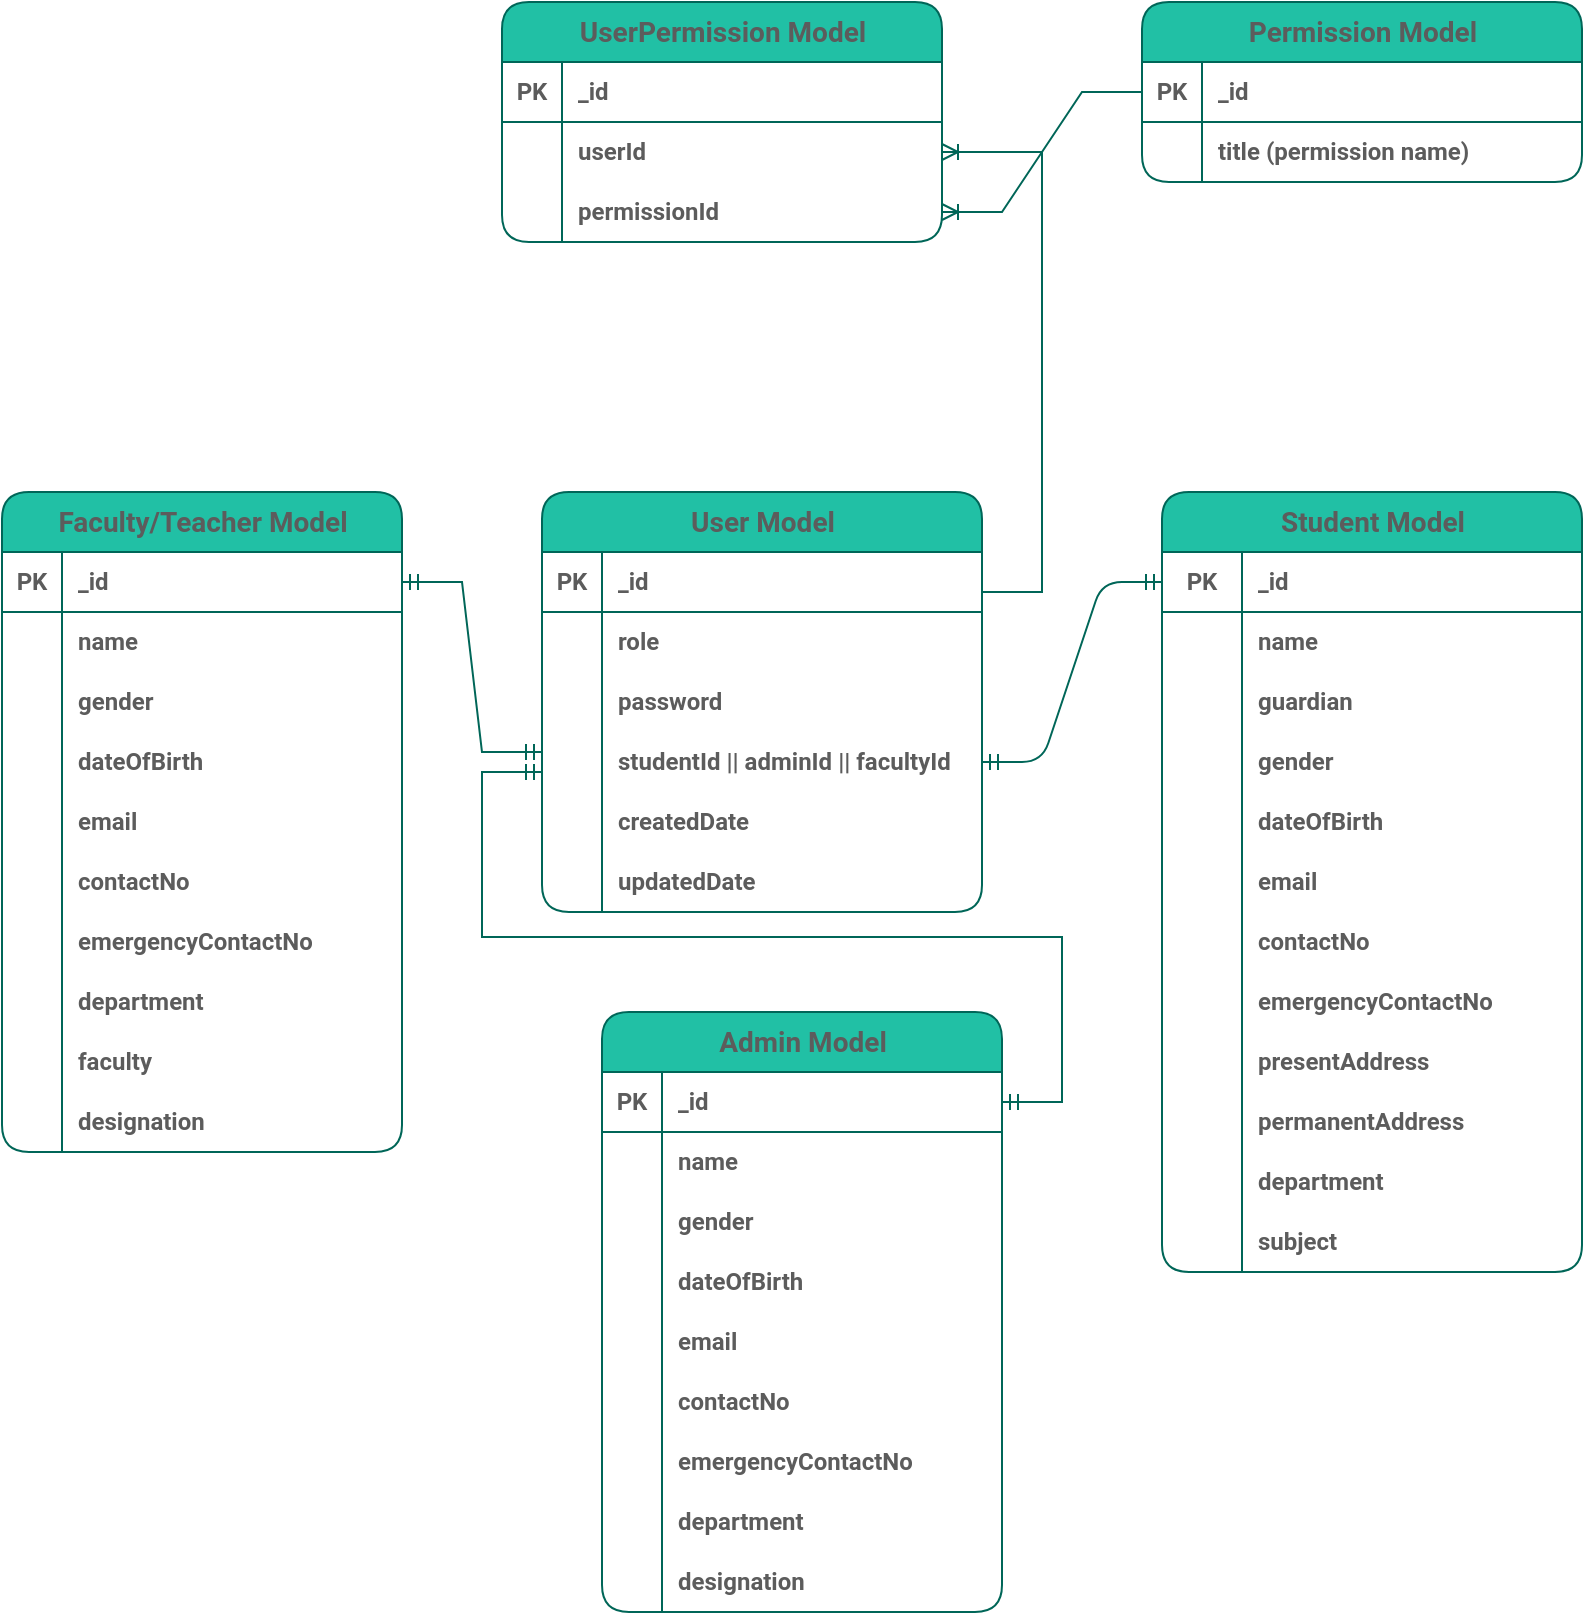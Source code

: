 <mxfile version="21.6.6" type="device">
  <diagram name="Page-1" id="2vnr3IIrJUMrTP7OV2EP">
    <mxGraphModel dx="1434" dy="1908" grid="1" gridSize="10" guides="1" tooltips="1" connect="1" arrows="1" fold="1" page="1" pageScale="1" pageWidth="850" pageHeight="1100" math="0" shadow="0">
      <root>
        <mxCell id="0" />
        <mxCell id="1" parent="0" />
        <mxCell id="vnJsJLE9kFfu2t6zTm_P-1" value="&lt;font style=&quot;font-size: 14px;&quot;&gt;Student Model&lt;/font&gt;" style="shape=table;startSize=30;container=1;collapsible=1;childLayout=tableLayout;fixedRows=1;rowLines=0;align=center;resizeLast=1;html=1;hachureGap=4;swimlaneLine=1;fontFamily=roboto;fontStyle=1;fontSource=https%3A%2F%2Ffonts.googleapis.com%2Fcss%3Ffamily%3Droboto;rounded=1;labelBackgroundColor=none;fillColor=#21C0A5;strokeColor=#006658;fontColor=#5C5C5C;" parent="1" vertex="1">
          <mxGeometry x="610" y="-640" width="210" height="390" as="geometry" />
        </mxCell>
        <mxCell id="vnJsJLE9kFfu2t6zTm_P-2" value="" style="shape=tableRow;horizontal=0;startSize=0;swimlaneHead=0;swimlaneBody=0;fillColor=none;collapsible=0;dropTarget=0;points=[[0,0.5],[1,0.5]];portConstraint=eastwest;top=0;left=0;right=0;bottom=1;hachureGap=4;fontFamily=roboto;fontStyle=1;fontSource=https%3A%2F%2Ffonts.googleapis.com%2Fcss%3Ffamily%3Droboto;rounded=1;labelBackgroundColor=none;strokeColor=#006658;fontColor=#5C5C5C;" parent="vnJsJLE9kFfu2t6zTm_P-1" vertex="1">
          <mxGeometry y="30" width="210" height="30" as="geometry" />
        </mxCell>
        <mxCell id="vnJsJLE9kFfu2t6zTm_P-3" value="PK" style="shape=partialRectangle;connectable=0;fillColor=none;top=0;left=0;bottom=0;right=0;overflow=hidden;whiteSpace=wrap;html=1;hachureGap=4;fontFamily=roboto;fontStyle=1;fontSource=https%3A%2F%2Ffonts.googleapis.com%2Fcss%3Ffamily%3Droboto;rounded=1;labelBackgroundColor=none;strokeColor=#006658;fontColor=#5C5C5C;" parent="vnJsJLE9kFfu2t6zTm_P-2" vertex="1">
          <mxGeometry width="40" height="30" as="geometry">
            <mxRectangle width="40" height="30" as="alternateBounds" />
          </mxGeometry>
        </mxCell>
        <mxCell id="vnJsJLE9kFfu2t6zTm_P-4" value="_id" style="shape=partialRectangle;connectable=0;fillColor=none;top=0;left=0;bottom=0;right=0;align=left;spacingLeft=6;overflow=hidden;whiteSpace=wrap;html=1;hachureGap=4;fontFamily=roboto;fontStyle=1;fontSource=https%3A%2F%2Ffonts.googleapis.com%2Fcss%3Ffamily%3Droboto;rounded=1;labelBackgroundColor=none;strokeColor=#006658;fontColor=#5C5C5C;" parent="vnJsJLE9kFfu2t6zTm_P-2" vertex="1">
          <mxGeometry x="40" width="170" height="30" as="geometry">
            <mxRectangle width="170" height="30" as="alternateBounds" />
          </mxGeometry>
        </mxCell>
        <mxCell id="vnJsJLE9kFfu2t6zTm_P-5" value="" style="shape=tableRow;horizontal=0;startSize=0;swimlaneHead=0;swimlaneBody=0;fillColor=none;collapsible=0;dropTarget=0;points=[[0,0.5],[1,0.5]];portConstraint=eastwest;top=0;left=0;right=0;bottom=0;hachureGap=4;fontFamily=roboto;fontStyle=1;fontSource=https%3A%2F%2Ffonts.googleapis.com%2Fcss%3Ffamily%3Droboto;rounded=1;labelBackgroundColor=none;strokeColor=#006658;fontColor=#5C5C5C;" parent="vnJsJLE9kFfu2t6zTm_P-1" vertex="1">
          <mxGeometry y="60" width="210" height="30" as="geometry" />
        </mxCell>
        <mxCell id="vnJsJLE9kFfu2t6zTm_P-6" value="" style="shape=partialRectangle;connectable=0;fillColor=none;top=0;left=0;bottom=0;right=0;editable=1;overflow=hidden;whiteSpace=wrap;html=1;hachureGap=4;fontFamily=roboto;fontStyle=1;fontSource=https%3A%2F%2Ffonts.googleapis.com%2Fcss%3Ffamily%3Droboto;rounded=1;labelBackgroundColor=none;strokeColor=#006658;fontColor=#5C5C5C;" parent="vnJsJLE9kFfu2t6zTm_P-5" vertex="1">
          <mxGeometry width="40" height="30" as="geometry">
            <mxRectangle width="40" height="30" as="alternateBounds" />
          </mxGeometry>
        </mxCell>
        <mxCell id="vnJsJLE9kFfu2t6zTm_P-7" value="name" style="shape=partialRectangle;connectable=0;fillColor=none;top=0;left=0;bottom=0;right=0;align=left;spacingLeft=6;overflow=hidden;whiteSpace=wrap;html=1;hachureGap=4;fontFamily=roboto;fontStyle=1;fontSource=https%3A%2F%2Ffonts.googleapis.com%2Fcss%3Ffamily%3Droboto;rounded=1;labelBackgroundColor=none;strokeColor=#006658;fontColor=#5C5C5C;" parent="vnJsJLE9kFfu2t6zTm_P-5" vertex="1">
          <mxGeometry x="40" width="170" height="30" as="geometry">
            <mxRectangle width="170" height="30" as="alternateBounds" />
          </mxGeometry>
        </mxCell>
        <mxCell id="vnJsJLE9kFfu2t6zTm_P-8" value="" style="shape=tableRow;horizontal=0;startSize=0;swimlaneHead=0;swimlaneBody=0;fillColor=none;collapsible=0;dropTarget=0;points=[[0,0.5],[1,0.5]];portConstraint=eastwest;top=0;left=0;right=0;bottom=0;hachureGap=4;fontFamily=roboto;fontStyle=1;fontSource=https%3A%2F%2Ffonts.googleapis.com%2Fcss%3Ffamily%3Droboto;rounded=1;labelBackgroundColor=none;strokeColor=#006658;fontColor=#5C5C5C;" parent="vnJsJLE9kFfu2t6zTm_P-1" vertex="1">
          <mxGeometry y="90" width="210" height="30" as="geometry" />
        </mxCell>
        <mxCell id="vnJsJLE9kFfu2t6zTm_P-9" value="" style="shape=partialRectangle;connectable=0;fillColor=none;top=0;left=0;bottom=0;right=0;editable=1;overflow=hidden;whiteSpace=wrap;html=1;hachureGap=4;fontFamily=roboto;fontStyle=1;fontSource=https%3A%2F%2Ffonts.googleapis.com%2Fcss%3Ffamily%3Droboto;rounded=1;labelBackgroundColor=none;strokeColor=#006658;fontColor=#5C5C5C;" parent="vnJsJLE9kFfu2t6zTm_P-8" vertex="1">
          <mxGeometry width="40" height="30" as="geometry">
            <mxRectangle width="40" height="30" as="alternateBounds" />
          </mxGeometry>
        </mxCell>
        <mxCell id="vnJsJLE9kFfu2t6zTm_P-10" value="guardian" style="shape=partialRectangle;connectable=0;fillColor=none;top=0;left=0;bottom=0;right=0;align=left;spacingLeft=6;overflow=hidden;whiteSpace=wrap;html=1;hachureGap=4;fontFamily=roboto;fontStyle=1;fontSource=https%3A%2F%2Ffonts.googleapis.com%2Fcss%3Ffamily%3Droboto;rounded=1;labelBackgroundColor=none;strokeColor=#006658;fontColor=#5C5C5C;" parent="vnJsJLE9kFfu2t6zTm_P-8" vertex="1">
          <mxGeometry x="40" width="170" height="30" as="geometry">
            <mxRectangle width="170" height="30" as="alternateBounds" />
          </mxGeometry>
        </mxCell>
        <mxCell id="vnJsJLE9kFfu2t6zTm_P-11" value="" style="shape=tableRow;horizontal=0;startSize=0;swimlaneHead=0;swimlaneBody=0;fillColor=none;collapsible=0;dropTarget=0;points=[[0,0.5],[1,0.5]];portConstraint=eastwest;top=0;left=0;right=0;bottom=0;hachureGap=4;fontFamily=roboto;fontStyle=1;fontSource=https%3A%2F%2Ffonts.googleapis.com%2Fcss%3Ffamily%3Droboto;rounded=1;labelBackgroundColor=none;strokeColor=#006658;fontColor=#5C5C5C;" parent="vnJsJLE9kFfu2t6zTm_P-1" vertex="1">
          <mxGeometry y="120" width="210" height="30" as="geometry" />
        </mxCell>
        <mxCell id="vnJsJLE9kFfu2t6zTm_P-12" value="" style="shape=partialRectangle;connectable=0;fillColor=none;top=0;left=0;bottom=0;right=0;editable=1;overflow=hidden;whiteSpace=wrap;html=1;hachureGap=4;fontFamily=roboto;fontStyle=1;fontSource=https%3A%2F%2Ffonts.googleapis.com%2Fcss%3Ffamily%3Droboto;rounded=1;labelBackgroundColor=none;strokeColor=#006658;fontColor=#5C5C5C;" parent="vnJsJLE9kFfu2t6zTm_P-11" vertex="1">
          <mxGeometry width="40" height="30" as="geometry">
            <mxRectangle width="40" height="30" as="alternateBounds" />
          </mxGeometry>
        </mxCell>
        <mxCell id="vnJsJLE9kFfu2t6zTm_P-13" value="gender" style="shape=partialRectangle;connectable=0;fillColor=none;top=0;left=0;bottom=0;right=0;align=left;spacingLeft=6;overflow=hidden;whiteSpace=wrap;html=1;hachureGap=4;fontFamily=roboto;fontStyle=1;fontSource=https%3A%2F%2Ffonts.googleapis.com%2Fcss%3Ffamily%3Droboto;rounded=1;labelBackgroundColor=none;strokeColor=#006658;fontColor=#5C5C5C;" parent="vnJsJLE9kFfu2t6zTm_P-11" vertex="1">
          <mxGeometry x="40" width="170" height="30" as="geometry">
            <mxRectangle width="170" height="30" as="alternateBounds" />
          </mxGeometry>
        </mxCell>
        <mxCell id="vnJsJLE9kFfu2t6zTm_P-17" value="" style="shape=tableRow;horizontal=0;startSize=0;swimlaneHead=0;swimlaneBody=0;fillColor=none;collapsible=0;dropTarget=0;points=[[0,0.5],[1,0.5]];portConstraint=eastwest;top=0;left=0;right=0;bottom=0;hachureGap=4;fontFamily=roboto;fontStyle=1;fontSource=https%3A%2F%2Ffonts.googleapis.com%2Fcss%3Ffamily%3Droboto;rounded=1;labelBackgroundColor=none;strokeColor=#006658;fontColor=#5C5C5C;" parent="vnJsJLE9kFfu2t6zTm_P-1" vertex="1">
          <mxGeometry y="150" width="210" height="30" as="geometry" />
        </mxCell>
        <mxCell id="vnJsJLE9kFfu2t6zTm_P-18" value="" style="shape=partialRectangle;connectable=0;fillColor=none;top=0;left=0;bottom=0;right=0;editable=1;overflow=hidden;whiteSpace=wrap;html=1;hachureGap=4;fontFamily=roboto;fontStyle=1;fontSource=https%3A%2F%2Ffonts.googleapis.com%2Fcss%3Ffamily%3Droboto;rounded=1;labelBackgroundColor=none;strokeColor=#006658;fontColor=#5C5C5C;" parent="vnJsJLE9kFfu2t6zTm_P-17" vertex="1">
          <mxGeometry width="40" height="30" as="geometry">
            <mxRectangle width="40" height="30" as="alternateBounds" />
          </mxGeometry>
        </mxCell>
        <mxCell id="vnJsJLE9kFfu2t6zTm_P-19" value="dateOfBirth" style="shape=partialRectangle;connectable=0;fillColor=none;top=0;left=0;bottom=0;right=0;align=left;spacingLeft=6;overflow=hidden;whiteSpace=wrap;html=1;hachureGap=4;fontFamily=roboto;fontStyle=1;fontSource=https%3A%2F%2Ffonts.googleapis.com%2Fcss%3Ffamily%3Droboto;rounded=1;labelBackgroundColor=none;strokeColor=#006658;fontColor=#5C5C5C;" parent="vnJsJLE9kFfu2t6zTm_P-17" vertex="1">
          <mxGeometry x="40" width="170" height="30" as="geometry">
            <mxRectangle width="170" height="30" as="alternateBounds" />
          </mxGeometry>
        </mxCell>
        <mxCell id="vnJsJLE9kFfu2t6zTm_P-20" value="" style="shape=tableRow;horizontal=0;startSize=0;swimlaneHead=0;swimlaneBody=0;fillColor=none;collapsible=0;dropTarget=0;points=[[0,0.5],[1,0.5]];portConstraint=eastwest;top=0;left=0;right=0;bottom=0;hachureGap=4;fontFamily=roboto;fontStyle=1;fontSource=https%3A%2F%2Ffonts.googleapis.com%2Fcss%3Ffamily%3Droboto;rounded=1;labelBackgroundColor=none;strokeColor=#006658;fontColor=#5C5C5C;" parent="vnJsJLE9kFfu2t6zTm_P-1" vertex="1">
          <mxGeometry y="180" width="210" height="30" as="geometry" />
        </mxCell>
        <mxCell id="vnJsJLE9kFfu2t6zTm_P-21" value="" style="shape=partialRectangle;connectable=0;fillColor=none;top=0;left=0;bottom=0;right=0;editable=1;overflow=hidden;whiteSpace=wrap;html=1;hachureGap=4;fontFamily=roboto;fontStyle=1;fontSource=https%3A%2F%2Ffonts.googleapis.com%2Fcss%3Ffamily%3Droboto;rounded=1;labelBackgroundColor=none;strokeColor=#006658;fontColor=#5C5C5C;" parent="vnJsJLE9kFfu2t6zTm_P-20" vertex="1">
          <mxGeometry width="40" height="30" as="geometry">
            <mxRectangle width="40" height="30" as="alternateBounds" />
          </mxGeometry>
        </mxCell>
        <mxCell id="vnJsJLE9kFfu2t6zTm_P-22" value="email" style="shape=partialRectangle;connectable=0;fillColor=none;top=0;left=0;bottom=0;right=0;align=left;spacingLeft=6;overflow=hidden;whiteSpace=wrap;html=1;hachureGap=4;fontFamily=roboto;fontStyle=1;fontSource=https%3A%2F%2Ffonts.googleapis.com%2Fcss%3Ffamily%3Droboto;rounded=1;labelBackgroundColor=none;strokeColor=#006658;fontColor=#5C5C5C;" parent="vnJsJLE9kFfu2t6zTm_P-20" vertex="1">
          <mxGeometry x="40" width="170" height="30" as="geometry">
            <mxRectangle width="170" height="30" as="alternateBounds" />
          </mxGeometry>
        </mxCell>
        <mxCell id="vnJsJLE9kFfu2t6zTm_P-23" value="" style="shape=tableRow;horizontal=0;startSize=0;swimlaneHead=0;swimlaneBody=0;fillColor=none;collapsible=0;dropTarget=0;points=[[0,0.5],[1,0.5]];portConstraint=eastwest;top=0;left=0;right=0;bottom=0;hachureGap=4;fontFamily=roboto;fontStyle=1;fontSource=https%3A%2F%2Ffonts.googleapis.com%2Fcss%3Ffamily%3Droboto;rounded=1;labelBackgroundColor=none;strokeColor=#006658;fontColor=#5C5C5C;" parent="vnJsJLE9kFfu2t6zTm_P-1" vertex="1">
          <mxGeometry y="210" width="210" height="30" as="geometry" />
        </mxCell>
        <mxCell id="vnJsJLE9kFfu2t6zTm_P-24" value="" style="shape=partialRectangle;connectable=0;fillColor=none;top=0;left=0;bottom=0;right=0;editable=1;overflow=hidden;whiteSpace=wrap;html=1;hachureGap=4;fontFamily=roboto;fontStyle=1;fontSource=https%3A%2F%2Ffonts.googleapis.com%2Fcss%3Ffamily%3Droboto;rounded=1;labelBackgroundColor=none;strokeColor=#006658;fontColor=#5C5C5C;" parent="vnJsJLE9kFfu2t6zTm_P-23" vertex="1">
          <mxGeometry width="40" height="30" as="geometry">
            <mxRectangle width="40" height="30" as="alternateBounds" />
          </mxGeometry>
        </mxCell>
        <mxCell id="vnJsJLE9kFfu2t6zTm_P-25" value="contactNo" style="shape=partialRectangle;connectable=0;fillColor=none;top=0;left=0;bottom=0;right=0;align=left;spacingLeft=6;overflow=hidden;whiteSpace=wrap;html=1;hachureGap=4;fontFamily=roboto;fontStyle=1;fontSource=https%3A%2F%2Ffonts.googleapis.com%2Fcss%3Ffamily%3Droboto;rounded=1;labelBackgroundColor=none;strokeColor=#006658;fontColor=#5C5C5C;" parent="vnJsJLE9kFfu2t6zTm_P-23" vertex="1">
          <mxGeometry x="40" width="170" height="30" as="geometry">
            <mxRectangle width="170" height="30" as="alternateBounds" />
          </mxGeometry>
        </mxCell>
        <mxCell id="vnJsJLE9kFfu2t6zTm_P-29" value="" style="shape=tableRow;horizontal=0;startSize=0;swimlaneHead=0;swimlaneBody=0;fillColor=none;collapsible=0;dropTarget=0;points=[[0,0.5],[1,0.5]];portConstraint=eastwest;top=0;left=0;right=0;bottom=0;hachureGap=4;fontFamily=roboto;fontStyle=1;fontSource=https%3A%2F%2Ffonts.googleapis.com%2Fcss%3Ffamily%3Droboto;rounded=1;labelBackgroundColor=none;strokeColor=#006658;fontColor=#5C5C5C;" parent="vnJsJLE9kFfu2t6zTm_P-1" vertex="1">
          <mxGeometry y="240" width="210" height="30" as="geometry" />
        </mxCell>
        <mxCell id="vnJsJLE9kFfu2t6zTm_P-30" value="" style="shape=partialRectangle;connectable=0;fillColor=none;top=0;left=0;bottom=0;right=0;editable=1;overflow=hidden;whiteSpace=wrap;html=1;hachureGap=4;fontFamily=roboto;fontStyle=1;fontSource=https%3A%2F%2Ffonts.googleapis.com%2Fcss%3Ffamily%3Droboto;rounded=1;labelBackgroundColor=none;strokeColor=#006658;fontColor=#5C5C5C;" parent="vnJsJLE9kFfu2t6zTm_P-29" vertex="1">
          <mxGeometry width="40" height="30" as="geometry">
            <mxRectangle width="40" height="30" as="alternateBounds" />
          </mxGeometry>
        </mxCell>
        <mxCell id="vnJsJLE9kFfu2t6zTm_P-31" value="emergencyContactNo" style="shape=partialRectangle;connectable=0;fillColor=none;top=0;left=0;bottom=0;right=0;align=left;spacingLeft=6;overflow=hidden;whiteSpace=wrap;html=1;hachureGap=4;fontFamily=roboto;fontStyle=1;fontSource=https%3A%2F%2Ffonts.googleapis.com%2Fcss%3Ffamily%3Droboto;rounded=1;labelBackgroundColor=none;strokeColor=#006658;fontColor=#5C5C5C;" parent="vnJsJLE9kFfu2t6zTm_P-29" vertex="1">
          <mxGeometry x="40" width="170" height="30" as="geometry">
            <mxRectangle width="170" height="30" as="alternateBounds" />
          </mxGeometry>
        </mxCell>
        <mxCell id="vnJsJLE9kFfu2t6zTm_P-32" value="" style="shape=tableRow;horizontal=0;startSize=0;swimlaneHead=0;swimlaneBody=0;fillColor=none;collapsible=0;dropTarget=0;points=[[0,0.5],[1,0.5]];portConstraint=eastwest;top=0;left=0;right=0;bottom=0;hachureGap=4;fontFamily=roboto;fontStyle=1;fontSource=https%3A%2F%2Ffonts.googleapis.com%2Fcss%3Ffamily%3Droboto;rounded=1;labelBackgroundColor=none;strokeColor=#006658;fontColor=#5C5C5C;" parent="vnJsJLE9kFfu2t6zTm_P-1" vertex="1">
          <mxGeometry y="270" width="210" height="30" as="geometry" />
        </mxCell>
        <mxCell id="vnJsJLE9kFfu2t6zTm_P-33" value="" style="shape=partialRectangle;connectable=0;fillColor=none;top=0;left=0;bottom=0;right=0;editable=1;overflow=hidden;whiteSpace=wrap;html=1;hachureGap=4;fontFamily=roboto;fontStyle=1;fontSource=https%3A%2F%2Ffonts.googleapis.com%2Fcss%3Ffamily%3Droboto;rounded=1;labelBackgroundColor=none;strokeColor=#006658;fontColor=#5C5C5C;" parent="vnJsJLE9kFfu2t6zTm_P-32" vertex="1">
          <mxGeometry width="40" height="30" as="geometry">
            <mxRectangle width="40" height="30" as="alternateBounds" />
          </mxGeometry>
        </mxCell>
        <mxCell id="vnJsJLE9kFfu2t6zTm_P-34" value="presentAddress" style="shape=partialRectangle;connectable=0;fillColor=none;top=0;left=0;bottom=0;right=0;align=left;spacingLeft=6;overflow=hidden;whiteSpace=wrap;html=1;hachureGap=4;fontFamily=roboto;fontStyle=1;fontSource=https%3A%2F%2Ffonts.googleapis.com%2Fcss%3Ffamily%3Droboto;rounded=1;labelBackgroundColor=none;strokeColor=#006658;fontColor=#5C5C5C;" parent="vnJsJLE9kFfu2t6zTm_P-32" vertex="1">
          <mxGeometry x="40" width="170" height="30" as="geometry">
            <mxRectangle width="170" height="30" as="alternateBounds" />
          </mxGeometry>
        </mxCell>
        <mxCell id="vnJsJLE9kFfu2t6zTm_P-35" value="" style="shape=tableRow;horizontal=0;startSize=0;swimlaneHead=0;swimlaneBody=0;fillColor=none;collapsible=0;dropTarget=0;points=[[0,0.5],[1,0.5]];portConstraint=eastwest;top=0;left=0;right=0;bottom=0;hachureGap=4;fontFamily=roboto;fontStyle=1;fontSource=https%3A%2F%2Ffonts.googleapis.com%2Fcss%3Ffamily%3Droboto;rounded=1;labelBackgroundColor=none;strokeColor=#006658;fontColor=#5C5C5C;" parent="vnJsJLE9kFfu2t6zTm_P-1" vertex="1">
          <mxGeometry y="300" width="210" height="30" as="geometry" />
        </mxCell>
        <mxCell id="vnJsJLE9kFfu2t6zTm_P-36" value="" style="shape=partialRectangle;connectable=0;fillColor=none;top=0;left=0;bottom=0;right=0;editable=1;overflow=hidden;whiteSpace=wrap;html=1;hachureGap=4;fontFamily=roboto;fontStyle=1;fontSource=https%3A%2F%2Ffonts.googleapis.com%2Fcss%3Ffamily%3Droboto;rounded=1;labelBackgroundColor=none;strokeColor=#006658;fontColor=#5C5C5C;" parent="vnJsJLE9kFfu2t6zTm_P-35" vertex="1">
          <mxGeometry width="40" height="30" as="geometry">
            <mxRectangle width="40" height="30" as="alternateBounds" />
          </mxGeometry>
        </mxCell>
        <mxCell id="vnJsJLE9kFfu2t6zTm_P-37" value="permanentAddress" style="shape=partialRectangle;connectable=0;fillColor=none;top=0;left=0;bottom=0;right=0;align=left;spacingLeft=6;overflow=hidden;whiteSpace=wrap;html=1;hachureGap=4;fontFamily=roboto;fontStyle=1;fontSource=https%3A%2F%2Ffonts.googleapis.com%2Fcss%3Ffamily%3Droboto;rounded=1;labelBackgroundColor=none;strokeColor=#006658;fontColor=#5C5C5C;" parent="vnJsJLE9kFfu2t6zTm_P-35" vertex="1">
          <mxGeometry x="40" width="170" height="30" as="geometry">
            <mxRectangle width="170" height="30" as="alternateBounds" />
          </mxGeometry>
        </mxCell>
        <mxCell id="vnJsJLE9kFfu2t6zTm_P-38" value="" style="shape=tableRow;horizontal=0;startSize=0;swimlaneHead=0;swimlaneBody=0;fillColor=none;collapsible=0;dropTarget=0;points=[[0,0.5],[1,0.5]];portConstraint=eastwest;top=0;left=0;right=0;bottom=0;hachureGap=4;fontFamily=roboto;fontStyle=1;fontSource=https%3A%2F%2Ffonts.googleapis.com%2Fcss%3Ffamily%3Droboto;rounded=1;labelBackgroundColor=none;strokeColor=#006658;fontColor=#5C5C5C;" parent="vnJsJLE9kFfu2t6zTm_P-1" vertex="1">
          <mxGeometry y="330" width="210" height="30" as="geometry" />
        </mxCell>
        <mxCell id="vnJsJLE9kFfu2t6zTm_P-39" value="" style="shape=partialRectangle;connectable=0;fillColor=none;top=0;left=0;bottom=0;right=0;editable=1;overflow=hidden;whiteSpace=wrap;html=1;hachureGap=4;fontFamily=roboto;fontStyle=1;fontSource=https%3A%2F%2Ffonts.googleapis.com%2Fcss%3Ffamily%3Droboto;rounded=1;labelBackgroundColor=none;strokeColor=#006658;fontColor=#5C5C5C;" parent="vnJsJLE9kFfu2t6zTm_P-38" vertex="1">
          <mxGeometry width="40" height="30" as="geometry">
            <mxRectangle width="40" height="30" as="alternateBounds" />
          </mxGeometry>
        </mxCell>
        <mxCell id="vnJsJLE9kFfu2t6zTm_P-40" value="department" style="shape=partialRectangle;connectable=0;fillColor=none;top=0;left=0;bottom=0;right=0;align=left;spacingLeft=6;overflow=hidden;whiteSpace=wrap;html=1;hachureGap=4;fontFamily=roboto;fontStyle=1;fontSource=https%3A%2F%2Ffonts.googleapis.com%2Fcss%3Ffamily%3Droboto;rounded=1;labelBackgroundColor=none;strokeColor=#006658;fontColor=#5C5C5C;" parent="vnJsJLE9kFfu2t6zTm_P-38" vertex="1">
          <mxGeometry x="40" width="170" height="30" as="geometry">
            <mxRectangle width="170" height="30" as="alternateBounds" />
          </mxGeometry>
        </mxCell>
        <mxCell id="vnJsJLE9kFfu2t6zTm_P-41" value="" style="shape=tableRow;horizontal=0;startSize=0;swimlaneHead=0;swimlaneBody=0;fillColor=none;collapsible=0;dropTarget=0;points=[[0,0.5],[1,0.5]];portConstraint=eastwest;top=0;left=0;right=0;bottom=0;hachureGap=4;fontFamily=roboto;fontStyle=1;fontSource=https%3A%2F%2Ffonts.googleapis.com%2Fcss%3Ffamily%3Droboto;rounded=1;labelBackgroundColor=none;strokeColor=#006658;fontColor=#5C5C5C;" parent="vnJsJLE9kFfu2t6zTm_P-1" vertex="1">
          <mxGeometry y="360" width="210" height="30" as="geometry" />
        </mxCell>
        <mxCell id="vnJsJLE9kFfu2t6zTm_P-42" value="" style="shape=partialRectangle;connectable=0;fillColor=none;top=0;left=0;bottom=0;right=0;editable=1;overflow=hidden;whiteSpace=wrap;html=1;hachureGap=4;fontFamily=roboto;fontStyle=1;fontSource=https%3A%2F%2Ffonts.googleapis.com%2Fcss%3Ffamily%3Droboto;rounded=1;labelBackgroundColor=none;strokeColor=#006658;fontColor=#5C5C5C;" parent="vnJsJLE9kFfu2t6zTm_P-41" vertex="1">
          <mxGeometry width="40" height="30" as="geometry">
            <mxRectangle width="40" height="30" as="alternateBounds" />
          </mxGeometry>
        </mxCell>
        <mxCell id="vnJsJLE9kFfu2t6zTm_P-43" value="subject" style="shape=partialRectangle;connectable=0;fillColor=none;top=0;left=0;bottom=0;right=0;align=left;spacingLeft=6;overflow=hidden;whiteSpace=wrap;html=1;hachureGap=4;fontFamily=roboto;fontStyle=1;fontSource=https%3A%2F%2Ffonts.googleapis.com%2Fcss%3Ffamily%3Droboto;rounded=1;labelBackgroundColor=none;strokeColor=#006658;fontColor=#5C5C5C;" parent="vnJsJLE9kFfu2t6zTm_P-41" vertex="1">
          <mxGeometry x="40" width="170" height="30" as="geometry">
            <mxRectangle width="170" height="30" as="alternateBounds" />
          </mxGeometry>
        </mxCell>
        <mxCell id="vnJsJLE9kFfu2t6zTm_P-44" value="&lt;font style=&quot;font-size: 14px;&quot;&gt;Admin Model&lt;/font&gt;" style="shape=table;startSize=30;container=1;collapsible=1;childLayout=tableLayout;fixedRows=1;rowLines=0;align=center;resizeLast=1;html=1;hachureGap=4;swimlaneLine=1;fontFamily=roboto;fontStyle=1;fontSource=https%3A%2F%2Ffonts.googleapis.com%2Fcss%3Ffamily%3Droboto;rounded=1;labelBackgroundColor=none;fillColor=#21C0A5;strokeColor=#006658;fontColor=#5C5C5C;" parent="1" vertex="1">
          <mxGeometry x="330" y="-380" width="200" height="300" as="geometry" />
        </mxCell>
        <mxCell id="vnJsJLE9kFfu2t6zTm_P-45" value="" style="shape=tableRow;horizontal=0;startSize=0;swimlaneHead=0;swimlaneBody=0;fillColor=none;collapsible=0;dropTarget=0;points=[[0,0.5],[1,0.5]];portConstraint=eastwest;top=0;left=0;right=0;bottom=1;hachureGap=4;fontFamily=roboto;fontStyle=1;fontSource=https%3A%2F%2Ffonts.googleapis.com%2Fcss%3Ffamily%3Droboto;rounded=1;labelBackgroundColor=none;strokeColor=#006658;fontColor=#5C5C5C;" parent="vnJsJLE9kFfu2t6zTm_P-44" vertex="1">
          <mxGeometry y="30" width="200" height="30" as="geometry" />
        </mxCell>
        <mxCell id="vnJsJLE9kFfu2t6zTm_P-46" value="PK" style="shape=partialRectangle;connectable=0;fillColor=none;top=0;left=0;bottom=0;right=0;overflow=hidden;whiteSpace=wrap;html=1;hachureGap=4;fontFamily=roboto;fontStyle=1;fontSource=https%3A%2F%2Ffonts.googleapis.com%2Fcss%3Ffamily%3Droboto;rounded=1;labelBackgroundColor=none;strokeColor=#006658;fontColor=#5C5C5C;" parent="vnJsJLE9kFfu2t6zTm_P-45" vertex="1">
          <mxGeometry width="30" height="30" as="geometry">
            <mxRectangle width="30" height="30" as="alternateBounds" />
          </mxGeometry>
        </mxCell>
        <mxCell id="vnJsJLE9kFfu2t6zTm_P-47" value="_id" style="shape=partialRectangle;connectable=0;fillColor=none;top=0;left=0;bottom=0;right=0;align=left;spacingLeft=6;overflow=hidden;whiteSpace=wrap;html=1;hachureGap=4;fontFamily=roboto;fontStyle=1;fontSource=https%3A%2F%2Ffonts.googleapis.com%2Fcss%3Ffamily%3Droboto;rounded=1;labelBackgroundColor=none;strokeColor=#006658;fontColor=#5C5C5C;" parent="vnJsJLE9kFfu2t6zTm_P-45" vertex="1">
          <mxGeometry x="30" width="170" height="30" as="geometry">
            <mxRectangle width="170" height="30" as="alternateBounds" />
          </mxGeometry>
        </mxCell>
        <mxCell id="vnJsJLE9kFfu2t6zTm_P-48" value="" style="shape=tableRow;horizontal=0;startSize=0;swimlaneHead=0;swimlaneBody=0;fillColor=none;collapsible=0;dropTarget=0;points=[[0,0.5],[1,0.5]];portConstraint=eastwest;top=0;left=0;right=0;bottom=0;hachureGap=4;fontFamily=roboto;fontStyle=1;fontSource=https%3A%2F%2Ffonts.googleapis.com%2Fcss%3Ffamily%3Droboto;rounded=1;labelBackgroundColor=none;strokeColor=#006658;fontColor=#5C5C5C;" parent="vnJsJLE9kFfu2t6zTm_P-44" vertex="1">
          <mxGeometry y="60" width="200" height="30" as="geometry" />
        </mxCell>
        <mxCell id="vnJsJLE9kFfu2t6zTm_P-49" value="" style="shape=partialRectangle;connectable=0;fillColor=none;top=0;left=0;bottom=0;right=0;editable=1;overflow=hidden;whiteSpace=wrap;html=1;hachureGap=4;fontFamily=roboto;fontStyle=1;fontSource=https%3A%2F%2Ffonts.googleapis.com%2Fcss%3Ffamily%3Droboto;rounded=1;labelBackgroundColor=none;strokeColor=#006658;fontColor=#5C5C5C;" parent="vnJsJLE9kFfu2t6zTm_P-48" vertex="1">
          <mxGeometry width="30" height="30" as="geometry">
            <mxRectangle width="30" height="30" as="alternateBounds" />
          </mxGeometry>
        </mxCell>
        <mxCell id="vnJsJLE9kFfu2t6zTm_P-50" value="name" style="shape=partialRectangle;connectable=0;fillColor=none;top=0;left=0;bottom=0;right=0;align=left;spacingLeft=6;overflow=hidden;whiteSpace=wrap;html=1;hachureGap=4;fontFamily=roboto;fontStyle=1;fontSource=https%3A%2F%2Ffonts.googleapis.com%2Fcss%3Ffamily%3Droboto;rounded=1;labelBackgroundColor=none;strokeColor=#006658;fontColor=#5C5C5C;" parent="vnJsJLE9kFfu2t6zTm_P-48" vertex="1">
          <mxGeometry x="30" width="170" height="30" as="geometry">
            <mxRectangle width="170" height="30" as="alternateBounds" />
          </mxGeometry>
        </mxCell>
        <mxCell id="vnJsJLE9kFfu2t6zTm_P-54" value="" style="shape=tableRow;horizontal=0;startSize=0;swimlaneHead=0;swimlaneBody=0;fillColor=none;collapsible=0;dropTarget=0;points=[[0,0.5],[1,0.5]];portConstraint=eastwest;top=0;left=0;right=0;bottom=0;hachureGap=4;fontFamily=roboto;fontStyle=1;fontSource=https%3A%2F%2Ffonts.googleapis.com%2Fcss%3Ffamily%3Droboto;rounded=1;labelBackgroundColor=none;strokeColor=#006658;fontColor=#5C5C5C;" parent="vnJsJLE9kFfu2t6zTm_P-44" vertex="1">
          <mxGeometry y="90" width="200" height="30" as="geometry" />
        </mxCell>
        <mxCell id="vnJsJLE9kFfu2t6zTm_P-55" value="" style="shape=partialRectangle;connectable=0;fillColor=none;top=0;left=0;bottom=0;right=0;editable=1;overflow=hidden;whiteSpace=wrap;html=1;hachureGap=4;fontFamily=roboto;fontStyle=1;fontSource=https%3A%2F%2Ffonts.googleapis.com%2Fcss%3Ffamily%3Droboto;rounded=1;labelBackgroundColor=none;strokeColor=#006658;fontColor=#5C5C5C;" parent="vnJsJLE9kFfu2t6zTm_P-54" vertex="1">
          <mxGeometry width="30" height="30" as="geometry">
            <mxRectangle width="30" height="30" as="alternateBounds" />
          </mxGeometry>
        </mxCell>
        <mxCell id="vnJsJLE9kFfu2t6zTm_P-56" value="gender" style="shape=partialRectangle;connectable=0;fillColor=none;top=0;left=0;bottom=0;right=0;align=left;spacingLeft=6;overflow=hidden;whiteSpace=wrap;html=1;hachureGap=4;fontFamily=roboto;fontStyle=1;fontSource=https%3A%2F%2Ffonts.googleapis.com%2Fcss%3Ffamily%3Droboto;rounded=1;labelBackgroundColor=none;strokeColor=#006658;fontColor=#5C5C5C;" parent="vnJsJLE9kFfu2t6zTm_P-54" vertex="1">
          <mxGeometry x="30" width="170" height="30" as="geometry">
            <mxRectangle width="170" height="30" as="alternateBounds" />
          </mxGeometry>
        </mxCell>
        <mxCell id="vnJsJLE9kFfu2t6zTm_P-57" value="" style="shape=tableRow;horizontal=0;startSize=0;swimlaneHead=0;swimlaneBody=0;fillColor=none;collapsible=0;dropTarget=0;points=[[0,0.5],[1,0.5]];portConstraint=eastwest;top=0;left=0;right=0;bottom=0;hachureGap=4;fontFamily=roboto;fontStyle=1;fontSource=https%3A%2F%2Ffonts.googleapis.com%2Fcss%3Ffamily%3Droboto;rounded=1;labelBackgroundColor=none;strokeColor=#006658;fontColor=#5C5C5C;" parent="vnJsJLE9kFfu2t6zTm_P-44" vertex="1">
          <mxGeometry y="120" width="200" height="30" as="geometry" />
        </mxCell>
        <mxCell id="vnJsJLE9kFfu2t6zTm_P-58" value="" style="shape=partialRectangle;connectable=0;fillColor=none;top=0;left=0;bottom=0;right=0;editable=1;overflow=hidden;whiteSpace=wrap;html=1;hachureGap=4;fontFamily=roboto;fontStyle=1;fontSource=https%3A%2F%2Ffonts.googleapis.com%2Fcss%3Ffamily%3Droboto;rounded=1;labelBackgroundColor=none;strokeColor=#006658;fontColor=#5C5C5C;" parent="vnJsJLE9kFfu2t6zTm_P-57" vertex="1">
          <mxGeometry width="30" height="30" as="geometry">
            <mxRectangle width="30" height="30" as="alternateBounds" />
          </mxGeometry>
        </mxCell>
        <mxCell id="vnJsJLE9kFfu2t6zTm_P-59" value="dateOfBirth" style="shape=partialRectangle;connectable=0;fillColor=none;top=0;left=0;bottom=0;right=0;align=left;spacingLeft=6;overflow=hidden;whiteSpace=wrap;html=1;hachureGap=4;fontFamily=roboto;fontStyle=1;fontSource=https%3A%2F%2Ffonts.googleapis.com%2Fcss%3Ffamily%3Droboto;rounded=1;labelBackgroundColor=none;strokeColor=#006658;fontColor=#5C5C5C;" parent="vnJsJLE9kFfu2t6zTm_P-57" vertex="1">
          <mxGeometry x="30" width="170" height="30" as="geometry">
            <mxRectangle width="170" height="30" as="alternateBounds" />
          </mxGeometry>
        </mxCell>
        <mxCell id="vnJsJLE9kFfu2t6zTm_P-60" value="" style="shape=tableRow;horizontal=0;startSize=0;swimlaneHead=0;swimlaneBody=0;fillColor=none;collapsible=0;dropTarget=0;points=[[0,0.5],[1,0.5]];portConstraint=eastwest;top=0;left=0;right=0;bottom=0;hachureGap=4;fontFamily=roboto;fontStyle=1;fontSource=https%3A%2F%2Ffonts.googleapis.com%2Fcss%3Ffamily%3Droboto;rounded=1;labelBackgroundColor=none;strokeColor=#006658;fontColor=#5C5C5C;" parent="vnJsJLE9kFfu2t6zTm_P-44" vertex="1">
          <mxGeometry y="150" width="200" height="30" as="geometry" />
        </mxCell>
        <mxCell id="vnJsJLE9kFfu2t6zTm_P-61" value="" style="shape=partialRectangle;connectable=0;fillColor=none;top=0;left=0;bottom=0;right=0;editable=1;overflow=hidden;whiteSpace=wrap;html=1;hachureGap=4;fontFamily=roboto;fontStyle=1;fontSource=https%3A%2F%2Ffonts.googleapis.com%2Fcss%3Ffamily%3Droboto;rounded=1;labelBackgroundColor=none;strokeColor=#006658;fontColor=#5C5C5C;" parent="vnJsJLE9kFfu2t6zTm_P-60" vertex="1">
          <mxGeometry width="30" height="30" as="geometry">
            <mxRectangle width="30" height="30" as="alternateBounds" />
          </mxGeometry>
        </mxCell>
        <mxCell id="vnJsJLE9kFfu2t6zTm_P-62" value="email" style="shape=partialRectangle;connectable=0;fillColor=none;top=0;left=0;bottom=0;right=0;align=left;spacingLeft=6;overflow=hidden;whiteSpace=wrap;html=1;hachureGap=4;fontFamily=roboto;fontStyle=1;fontSource=https%3A%2F%2Ffonts.googleapis.com%2Fcss%3Ffamily%3Droboto;rounded=1;labelBackgroundColor=none;strokeColor=#006658;fontColor=#5C5C5C;" parent="vnJsJLE9kFfu2t6zTm_P-60" vertex="1">
          <mxGeometry x="30" width="170" height="30" as="geometry">
            <mxRectangle width="170" height="30" as="alternateBounds" />
          </mxGeometry>
        </mxCell>
        <mxCell id="vnJsJLE9kFfu2t6zTm_P-63" value="" style="shape=tableRow;horizontal=0;startSize=0;swimlaneHead=0;swimlaneBody=0;fillColor=none;collapsible=0;dropTarget=0;points=[[0,0.5],[1,0.5]];portConstraint=eastwest;top=0;left=0;right=0;bottom=0;hachureGap=4;fontFamily=roboto;fontStyle=1;fontSource=https%3A%2F%2Ffonts.googleapis.com%2Fcss%3Ffamily%3Droboto;rounded=1;labelBackgroundColor=none;strokeColor=#006658;fontColor=#5C5C5C;" parent="vnJsJLE9kFfu2t6zTm_P-44" vertex="1">
          <mxGeometry y="180" width="200" height="30" as="geometry" />
        </mxCell>
        <mxCell id="vnJsJLE9kFfu2t6zTm_P-64" value="" style="shape=partialRectangle;connectable=0;fillColor=none;top=0;left=0;bottom=0;right=0;editable=1;overflow=hidden;whiteSpace=wrap;html=1;hachureGap=4;fontFamily=roboto;fontStyle=1;fontSource=https%3A%2F%2Ffonts.googleapis.com%2Fcss%3Ffamily%3Droboto;rounded=1;labelBackgroundColor=none;strokeColor=#006658;fontColor=#5C5C5C;" parent="vnJsJLE9kFfu2t6zTm_P-63" vertex="1">
          <mxGeometry width="30" height="30" as="geometry">
            <mxRectangle width="30" height="30" as="alternateBounds" />
          </mxGeometry>
        </mxCell>
        <mxCell id="vnJsJLE9kFfu2t6zTm_P-65" value="contactNo" style="shape=partialRectangle;connectable=0;fillColor=none;top=0;left=0;bottom=0;right=0;align=left;spacingLeft=6;overflow=hidden;whiteSpace=wrap;html=1;hachureGap=4;fontFamily=roboto;fontStyle=1;fontSource=https%3A%2F%2Ffonts.googleapis.com%2Fcss%3Ffamily%3Droboto;rounded=1;labelBackgroundColor=none;strokeColor=#006658;fontColor=#5C5C5C;" parent="vnJsJLE9kFfu2t6zTm_P-63" vertex="1">
          <mxGeometry x="30" width="170" height="30" as="geometry">
            <mxRectangle width="170" height="30" as="alternateBounds" />
          </mxGeometry>
        </mxCell>
        <mxCell id="vnJsJLE9kFfu2t6zTm_P-66" value="" style="shape=tableRow;horizontal=0;startSize=0;swimlaneHead=0;swimlaneBody=0;fillColor=none;collapsible=0;dropTarget=0;points=[[0,0.5],[1,0.5]];portConstraint=eastwest;top=0;left=0;right=0;bottom=0;hachureGap=4;fontFamily=roboto;fontStyle=1;fontSource=https%3A%2F%2Ffonts.googleapis.com%2Fcss%3Ffamily%3Droboto;rounded=1;labelBackgroundColor=none;strokeColor=#006658;fontColor=#5C5C5C;" parent="vnJsJLE9kFfu2t6zTm_P-44" vertex="1">
          <mxGeometry y="210" width="200" height="30" as="geometry" />
        </mxCell>
        <mxCell id="vnJsJLE9kFfu2t6zTm_P-67" value="" style="shape=partialRectangle;connectable=0;fillColor=none;top=0;left=0;bottom=0;right=0;editable=1;overflow=hidden;whiteSpace=wrap;html=1;hachureGap=4;fontFamily=roboto;fontStyle=1;fontSource=https%3A%2F%2Ffonts.googleapis.com%2Fcss%3Ffamily%3Droboto;rounded=1;labelBackgroundColor=none;strokeColor=#006658;fontColor=#5C5C5C;" parent="vnJsJLE9kFfu2t6zTm_P-66" vertex="1">
          <mxGeometry width="30" height="30" as="geometry">
            <mxRectangle width="30" height="30" as="alternateBounds" />
          </mxGeometry>
        </mxCell>
        <mxCell id="vnJsJLE9kFfu2t6zTm_P-68" value="emergencyContactNo" style="shape=partialRectangle;connectable=0;fillColor=none;top=0;left=0;bottom=0;right=0;align=left;spacingLeft=6;overflow=hidden;whiteSpace=wrap;html=1;hachureGap=4;fontFamily=roboto;fontStyle=1;fontSource=https%3A%2F%2Ffonts.googleapis.com%2Fcss%3Ffamily%3Droboto;rounded=1;labelBackgroundColor=none;strokeColor=#006658;fontColor=#5C5C5C;" parent="vnJsJLE9kFfu2t6zTm_P-66" vertex="1">
          <mxGeometry x="30" width="170" height="30" as="geometry">
            <mxRectangle width="170" height="30" as="alternateBounds" />
          </mxGeometry>
        </mxCell>
        <mxCell id="vnJsJLE9kFfu2t6zTm_P-75" value="" style="shape=tableRow;horizontal=0;startSize=0;swimlaneHead=0;swimlaneBody=0;fillColor=none;collapsible=0;dropTarget=0;points=[[0,0.5],[1,0.5]];portConstraint=eastwest;top=0;left=0;right=0;bottom=0;hachureGap=4;fontFamily=roboto;fontStyle=1;fontSource=https%3A%2F%2Ffonts.googleapis.com%2Fcss%3Ffamily%3Droboto;rounded=1;labelBackgroundColor=none;strokeColor=#006658;fontColor=#5C5C5C;" parent="vnJsJLE9kFfu2t6zTm_P-44" vertex="1">
          <mxGeometry y="240" width="200" height="30" as="geometry" />
        </mxCell>
        <mxCell id="vnJsJLE9kFfu2t6zTm_P-76" value="" style="shape=partialRectangle;connectable=0;fillColor=none;top=0;left=0;bottom=0;right=0;editable=1;overflow=hidden;whiteSpace=wrap;html=1;hachureGap=4;fontFamily=roboto;fontStyle=1;fontSource=https%3A%2F%2Ffonts.googleapis.com%2Fcss%3Ffamily%3Droboto;rounded=1;labelBackgroundColor=none;strokeColor=#006658;fontColor=#5C5C5C;" parent="vnJsJLE9kFfu2t6zTm_P-75" vertex="1">
          <mxGeometry width="30" height="30" as="geometry">
            <mxRectangle width="30" height="30" as="alternateBounds" />
          </mxGeometry>
        </mxCell>
        <mxCell id="vnJsJLE9kFfu2t6zTm_P-77" value="department" style="shape=partialRectangle;connectable=0;fillColor=none;top=0;left=0;bottom=0;right=0;align=left;spacingLeft=6;overflow=hidden;whiteSpace=wrap;html=1;hachureGap=4;fontFamily=roboto;fontStyle=1;fontSource=https%3A%2F%2Ffonts.googleapis.com%2Fcss%3Ffamily%3Droboto;rounded=1;labelBackgroundColor=none;strokeColor=#006658;fontColor=#5C5C5C;" parent="vnJsJLE9kFfu2t6zTm_P-75" vertex="1">
          <mxGeometry x="30" width="170" height="30" as="geometry">
            <mxRectangle width="170" height="30" as="alternateBounds" />
          </mxGeometry>
        </mxCell>
        <mxCell id="vnJsJLE9kFfu2t6zTm_P-78" value="" style="shape=tableRow;horizontal=0;startSize=0;swimlaneHead=0;swimlaneBody=0;fillColor=none;collapsible=0;dropTarget=0;points=[[0,0.5],[1,0.5]];portConstraint=eastwest;top=0;left=0;right=0;bottom=0;hachureGap=4;fontFamily=roboto;fontStyle=1;fontSource=https%3A%2F%2Ffonts.googleapis.com%2Fcss%3Ffamily%3Droboto;rounded=1;labelBackgroundColor=none;strokeColor=#006658;fontColor=#5C5C5C;" parent="vnJsJLE9kFfu2t6zTm_P-44" vertex="1">
          <mxGeometry y="270" width="200" height="30" as="geometry" />
        </mxCell>
        <mxCell id="vnJsJLE9kFfu2t6zTm_P-79" value="" style="shape=partialRectangle;connectable=0;fillColor=none;top=0;left=0;bottom=0;right=0;editable=1;overflow=hidden;whiteSpace=wrap;html=1;hachureGap=4;fontFamily=roboto;fontStyle=1;fontSource=https%3A%2F%2Ffonts.googleapis.com%2Fcss%3Ffamily%3Droboto;rounded=1;labelBackgroundColor=none;strokeColor=#006658;fontColor=#5C5C5C;" parent="vnJsJLE9kFfu2t6zTm_P-78" vertex="1">
          <mxGeometry width="30" height="30" as="geometry">
            <mxRectangle width="30" height="30" as="alternateBounds" />
          </mxGeometry>
        </mxCell>
        <mxCell id="vnJsJLE9kFfu2t6zTm_P-80" value="designation" style="shape=partialRectangle;connectable=0;fillColor=none;top=0;left=0;bottom=0;right=0;align=left;spacingLeft=6;overflow=hidden;whiteSpace=wrap;html=1;hachureGap=4;fontFamily=roboto;fontStyle=1;fontSource=https%3A%2F%2Ffonts.googleapis.com%2Fcss%3Ffamily%3Droboto;rounded=1;labelBackgroundColor=none;strokeColor=#006658;fontColor=#5C5C5C;" parent="vnJsJLE9kFfu2t6zTm_P-78" vertex="1">
          <mxGeometry x="30" width="170" height="30" as="geometry">
            <mxRectangle width="170" height="30" as="alternateBounds" />
          </mxGeometry>
        </mxCell>
        <mxCell id="vnJsJLE9kFfu2t6zTm_P-81" value="&lt;font style=&quot;font-size: 14px;&quot;&gt;Faculty/Teacher Model&lt;/font&gt;" style="shape=table;startSize=30;container=1;collapsible=1;childLayout=tableLayout;fixedRows=1;rowLines=0;align=center;resizeLast=1;html=1;hachureGap=4;swimlaneLine=1;fontFamily=roboto;fontStyle=1;fontSource=https%3A%2F%2Ffonts.googleapis.com%2Fcss%3Ffamily%3Droboto;rounded=1;labelBackgroundColor=none;fillColor=#21C0A5;strokeColor=#006658;fontColor=#5C5C5C;" parent="1" vertex="1">
          <mxGeometry x="30" y="-640" width="200" height="330" as="geometry" />
        </mxCell>
        <mxCell id="vnJsJLE9kFfu2t6zTm_P-82" value="" style="shape=tableRow;horizontal=0;startSize=0;swimlaneHead=0;swimlaneBody=0;fillColor=none;collapsible=0;dropTarget=0;points=[[0,0.5],[1,0.5]];portConstraint=eastwest;top=0;left=0;right=0;bottom=1;hachureGap=4;fontFamily=roboto;fontStyle=1;fontSource=https%3A%2F%2Ffonts.googleapis.com%2Fcss%3Ffamily%3Droboto;rounded=1;labelBackgroundColor=none;strokeColor=#006658;fontColor=#5C5C5C;" parent="vnJsJLE9kFfu2t6zTm_P-81" vertex="1">
          <mxGeometry y="30" width="200" height="30" as="geometry" />
        </mxCell>
        <mxCell id="vnJsJLE9kFfu2t6zTm_P-83" value="PK" style="shape=partialRectangle;connectable=0;fillColor=none;top=0;left=0;bottom=0;right=0;overflow=hidden;whiteSpace=wrap;html=1;hachureGap=4;fontFamily=roboto;fontStyle=1;fontSource=https%3A%2F%2Ffonts.googleapis.com%2Fcss%3Ffamily%3Droboto;rounded=1;labelBackgroundColor=none;strokeColor=#006658;fontColor=#5C5C5C;" parent="vnJsJLE9kFfu2t6zTm_P-82" vertex="1">
          <mxGeometry width="30" height="30" as="geometry">
            <mxRectangle width="30" height="30" as="alternateBounds" />
          </mxGeometry>
        </mxCell>
        <mxCell id="vnJsJLE9kFfu2t6zTm_P-84" value="_id" style="shape=partialRectangle;connectable=0;fillColor=none;top=0;left=0;bottom=0;right=0;align=left;spacingLeft=6;overflow=hidden;whiteSpace=wrap;html=1;hachureGap=4;fontFamily=roboto;fontStyle=1;fontSource=https%3A%2F%2Ffonts.googleapis.com%2Fcss%3Ffamily%3Droboto;rounded=1;labelBackgroundColor=none;strokeColor=#006658;fontColor=#5C5C5C;" parent="vnJsJLE9kFfu2t6zTm_P-82" vertex="1">
          <mxGeometry x="30" width="170" height="30" as="geometry">
            <mxRectangle width="170" height="30" as="alternateBounds" />
          </mxGeometry>
        </mxCell>
        <mxCell id="vnJsJLE9kFfu2t6zTm_P-85" value="" style="shape=tableRow;horizontal=0;startSize=0;swimlaneHead=0;swimlaneBody=0;fillColor=none;collapsible=0;dropTarget=0;points=[[0,0.5],[1,0.5]];portConstraint=eastwest;top=0;left=0;right=0;bottom=0;hachureGap=4;fontFamily=roboto;fontStyle=1;fontSource=https%3A%2F%2Ffonts.googleapis.com%2Fcss%3Ffamily%3Droboto;rounded=1;labelBackgroundColor=none;strokeColor=#006658;fontColor=#5C5C5C;" parent="vnJsJLE9kFfu2t6zTm_P-81" vertex="1">
          <mxGeometry y="60" width="200" height="30" as="geometry" />
        </mxCell>
        <mxCell id="vnJsJLE9kFfu2t6zTm_P-86" value="" style="shape=partialRectangle;connectable=0;fillColor=none;top=0;left=0;bottom=0;right=0;editable=1;overflow=hidden;whiteSpace=wrap;html=1;hachureGap=4;fontFamily=roboto;fontStyle=1;fontSource=https%3A%2F%2Ffonts.googleapis.com%2Fcss%3Ffamily%3Droboto;rounded=1;labelBackgroundColor=none;strokeColor=#006658;fontColor=#5C5C5C;" parent="vnJsJLE9kFfu2t6zTm_P-85" vertex="1">
          <mxGeometry width="30" height="30" as="geometry">
            <mxRectangle width="30" height="30" as="alternateBounds" />
          </mxGeometry>
        </mxCell>
        <mxCell id="vnJsJLE9kFfu2t6zTm_P-87" value="name" style="shape=partialRectangle;connectable=0;fillColor=none;top=0;left=0;bottom=0;right=0;align=left;spacingLeft=6;overflow=hidden;whiteSpace=wrap;html=1;hachureGap=4;fontFamily=roboto;fontStyle=1;fontSource=https%3A%2F%2Ffonts.googleapis.com%2Fcss%3Ffamily%3Droboto;rounded=1;labelBackgroundColor=none;strokeColor=#006658;fontColor=#5C5C5C;" parent="vnJsJLE9kFfu2t6zTm_P-85" vertex="1">
          <mxGeometry x="30" width="170" height="30" as="geometry">
            <mxRectangle width="170" height="30" as="alternateBounds" />
          </mxGeometry>
        </mxCell>
        <mxCell id="vnJsJLE9kFfu2t6zTm_P-88" value="" style="shape=tableRow;horizontal=0;startSize=0;swimlaneHead=0;swimlaneBody=0;fillColor=none;collapsible=0;dropTarget=0;points=[[0,0.5],[1,0.5]];portConstraint=eastwest;top=0;left=0;right=0;bottom=0;hachureGap=4;fontFamily=roboto;fontStyle=1;fontSource=https%3A%2F%2Ffonts.googleapis.com%2Fcss%3Ffamily%3Droboto;rounded=1;labelBackgroundColor=none;strokeColor=#006658;fontColor=#5C5C5C;" parent="vnJsJLE9kFfu2t6zTm_P-81" vertex="1">
          <mxGeometry y="90" width="200" height="30" as="geometry" />
        </mxCell>
        <mxCell id="vnJsJLE9kFfu2t6zTm_P-89" value="" style="shape=partialRectangle;connectable=0;fillColor=none;top=0;left=0;bottom=0;right=0;editable=1;overflow=hidden;whiteSpace=wrap;html=1;hachureGap=4;fontFamily=roboto;fontStyle=1;fontSource=https%3A%2F%2Ffonts.googleapis.com%2Fcss%3Ffamily%3Droboto;rounded=1;labelBackgroundColor=none;strokeColor=#006658;fontColor=#5C5C5C;" parent="vnJsJLE9kFfu2t6zTm_P-88" vertex="1">
          <mxGeometry width="30" height="30" as="geometry">
            <mxRectangle width="30" height="30" as="alternateBounds" />
          </mxGeometry>
        </mxCell>
        <mxCell id="vnJsJLE9kFfu2t6zTm_P-90" value="gender" style="shape=partialRectangle;connectable=0;fillColor=none;top=0;left=0;bottom=0;right=0;align=left;spacingLeft=6;overflow=hidden;whiteSpace=wrap;html=1;hachureGap=4;fontFamily=roboto;fontStyle=1;fontSource=https%3A%2F%2Ffonts.googleapis.com%2Fcss%3Ffamily%3Droboto;rounded=1;labelBackgroundColor=none;strokeColor=#006658;fontColor=#5C5C5C;" parent="vnJsJLE9kFfu2t6zTm_P-88" vertex="1">
          <mxGeometry x="30" width="170" height="30" as="geometry">
            <mxRectangle width="170" height="30" as="alternateBounds" />
          </mxGeometry>
        </mxCell>
        <mxCell id="vnJsJLE9kFfu2t6zTm_P-91" value="" style="shape=tableRow;horizontal=0;startSize=0;swimlaneHead=0;swimlaneBody=0;fillColor=none;collapsible=0;dropTarget=0;points=[[0,0.5],[1,0.5]];portConstraint=eastwest;top=0;left=0;right=0;bottom=0;hachureGap=4;fontFamily=roboto;fontStyle=1;fontSource=https%3A%2F%2Ffonts.googleapis.com%2Fcss%3Ffamily%3Droboto;rounded=1;labelBackgroundColor=none;strokeColor=#006658;fontColor=#5C5C5C;" parent="vnJsJLE9kFfu2t6zTm_P-81" vertex="1">
          <mxGeometry y="120" width="200" height="30" as="geometry" />
        </mxCell>
        <mxCell id="vnJsJLE9kFfu2t6zTm_P-92" value="" style="shape=partialRectangle;connectable=0;fillColor=none;top=0;left=0;bottom=0;right=0;editable=1;overflow=hidden;whiteSpace=wrap;html=1;hachureGap=4;fontFamily=roboto;fontStyle=1;fontSource=https%3A%2F%2Ffonts.googleapis.com%2Fcss%3Ffamily%3Droboto;rounded=1;labelBackgroundColor=none;strokeColor=#006658;fontColor=#5C5C5C;" parent="vnJsJLE9kFfu2t6zTm_P-91" vertex="1">
          <mxGeometry width="30" height="30" as="geometry">
            <mxRectangle width="30" height="30" as="alternateBounds" />
          </mxGeometry>
        </mxCell>
        <mxCell id="vnJsJLE9kFfu2t6zTm_P-93" value="dateOfBirth" style="shape=partialRectangle;connectable=0;fillColor=none;top=0;left=0;bottom=0;right=0;align=left;spacingLeft=6;overflow=hidden;whiteSpace=wrap;html=1;hachureGap=4;fontFamily=roboto;fontStyle=1;fontSource=https%3A%2F%2Ffonts.googleapis.com%2Fcss%3Ffamily%3Droboto;rounded=1;labelBackgroundColor=none;strokeColor=#006658;fontColor=#5C5C5C;" parent="vnJsJLE9kFfu2t6zTm_P-91" vertex="1">
          <mxGeometry x="30" width="170" height="30" as="geometry">
            <mxRectangle width="170" height="30" as="alternateBounds" />
          </mxGeometry>
        </mxCell>
        <mxCell id="vnJsJLE9kFfu2t6zTm_P-94" value="" style="shape=tableRow;horizontal=0;startSize=0;swimlaneHead=0;swimlaneBody=0;fillColor=none;collapsible=0;dropTarget=0;points=[[0,0.5],[1,0.5]];portConstraint=eastwest;top=0;left=0;right=0;bottom=0;hachureGap=4;fontFamily=roboto;fontStyle=1;fontSource=https%3A%2F%2Ffonts.googleapis.com%2Fcss%3Ffamily%3Droboto;rounded=1;labelBackgroundColor=none;strokeColor=#006658;fontColor=#5C5C5C;" parent="vnJsJLE9kFfu2t6zTm_P-81" vertex="1">
          <mxGeometry y="150" width="200" height="30" as="geometry" />
        </mxCell>
        <mxCell id="vnJsJLE9kFfu2t6zTm_P-95" value="" style="shape=partialRectangle;connectable=0;fillColor=none;top=0;left=0;bottom=0;right=0;editable=1;overflow=hidden;whiteSpace=wrap;html=1;hachureGap=4;fontFamily=roboto;fontStyle=1;fontSource=https%3A%2F%2Ffonts.googleapis.com%2Fcss%3Ffamily%3Droboto;rounded=1;labelBackgroundColor=none;strokeColor=#006658;fontColor=#5C5C5C;" parent="vnJsJLE9kFfu2t6zTm_P-94" vertex="1">
          <mxGeometry width="30" height="30" as="geometry">
            <mxRectangle width="30" height="30" as="alternateBounds" />
          </mxGeometry>
        </mxCell>
        <mxCell id="vnJsJLE9kFfu2t6zTm_P-96" value="email" style="shape=partialRectangle;connectable=0;fillColor=none;top=0;left=0;bottom=0;right=0;align=left;spacingLeft=6;overflow=hidden;whiteSpace=wrap;html=1;hachureGap=4;fontFamily=roboto;fontStyle=1;fontSource=https%3A%2F%2Ffonts.googleapis.com%2Fcss%3Ffamily%3Droboto;rounded=1;labelBackgroundColor=none;strokeColor=#006658;fontColor=#5C5C5C;" parent="vnJsJLE9kFfu2t6zTm_P-94" vertex="1">
          <mxGeometry x="30" width="170" height="30" as="geometry">
            <mxRectangle width="170" height="30" as="alternateBounds" />
          </mxGeometry>
        </mxCell>
        <mxCell id="vnJsJLE9kFfu2t6zTm_P-97" value="" style="shape=tableRow;horizontal=0;startSize=0;swimlaneHead=0;swimlaneBody=0;fillColor=none;collapsible=0;dropTarget=0;points=[[0,0.5],[1,0.5]];portConstraint=eastwest;top=0;left=0;right=0;bottom=0;hachureGap=4;fontFamily=roboto;fontStyle=1;fontSource=https%3A%2F%2Ffonts.googleapis.com%2Fcss%3Ffamily%3Droboto;rounded=1;labelBackgroundColor=none;strokeColor=#006658;fontColor=#5C5C5C;" parent="vnJsJLE9kFfu2t6zTm_P-81" vertex="1">
          <mxGeometry y="180" width="200" height="30" as="geometry" />
        </mxCell>
        <mxCell id="vnJsJLE9kFfu2t6zTm_P-98" value="" style="shape=partialRectangle;connectable=0;fillColor=none;top=0;left=0;bottom=0;right=0;editable=1;overflow=hidden;whiteSpace=wrap;html=1;hachureGap=4;fontFamily=roboto;fontStyle=1;fontSource=https%3A%2F%2Ffonts.googleapis.com%2Fcss%3Ffamily%3Droboto;rounded=1;labelBackgroundColor=none;strokeColor=#006658;fontColor=#5C5C5C;" parent="vnJsJLE9kFfu2t6zTm_P-97" vertex="1">
          <mxGeometry width="30" height="30" as="geometry">
            <mxRectangle width="30" height="30" as="alternateBounds" />
          </mxGeometry>
        </mxCell>
        <mxCell id="vnJsJLE9kFfu2t6zTm_P-99" value="contactNo" style="shape=partialRectangle;connectable=0;fillColor=none;top=0;left=0;bottom=0;right=0;align=left;spacingLeft=6;overflow=hidden;whiteSpace=wrap;html=1;hachureGap=4;fontFamily=roboto;fontStyle=1;fontSource=https%3A%2F%2Ffonts.googleapis.com%2Fcss%3Ffamily%3Droboto;rounded=1;labelBackgroundColor=none;strokeColor=#006658;fontColor=#5C5C5C;" parent="vnJsJLE9kFfu2t6zTm_P-97" vertex="1">
          <mxGeometry x="30" width="170" height="30" as="geometry">
            <mxRectangle width="170" height="30" as="alternateBounds" />
          </mxGeometry>
        </mxCell>
        <mxCell id="vnJsJLE9kFfu2t6zTm_P-100" value="" style="shape=tableRow;horizontal=0;startSize=0;swimlaneHead=0;swimlaneBody=0;fillColor=none;collapsible=0;dropTarget=0;points=[[0,0.5],[1,0.5]];portConstraint=eastwest;top=0;left=0;right=0;bottom=0;hachureGap=4;fontFamily=roboto;fontStyle=1;fontSource=https%3A%2F%2Ffonts.googleapis.com%2Fcss%3Ffamily%3Droboto;rounded=1;labelBackgroundColor=none;strokeColor=#006658;fontColor=#5C5C5C;" parent="vnJsJLE9kFfu2t6zTm_P-81" vertex="1">
          <mxGeometry y="210" width="200" height="30" as="geometry" />
        </mxCell>
        <mxCell id="vnJsJLE9kFfu2t6zTm_P-101" value="" style="shape=partialRectangle;connectable=0;fillColor=none;top=0;left=0;bottom=0;right=0;editable=1;overflow=hidden;whiteSpace=wrap;html=1;hachureGap=4;fontFamily=roboto;fontStyle=1;fontSource=https%3A%2F%2Ffonts.googleapis.com%2Fcss%3Ffamily%3Droboto;rounded=1;labelBackgroundColor=none;strokeColor=#006658;fontColor=#5C5C5C;" parent="vnJsJLE9kFfu2t6zTm_P-100" vertex="1">
          <mxGeometry width="30" height="30" as="geometry">
            <mxRectangle width="30" height="30" as="alternateBounds" />
          </mxGeometry>
        </mxCell>
        <mxCell id="vnJsJLE9kFfu2t6zTm_P-102" value="emergencyContactNo" style="shape=partialRectangle;connectable=0;fillColor=none;top=0;left=0;bottom=0;right=0;align=left;spacingLeft=6;overflow=hidden;whiteSpace=wrap;html=1;hachureGap=4;fontFamily=roboto;fontStyle=1;fontSource=https%3A%2F%2Ffonts.googleapis.com%2Fcss%3Ffamily%3Droboto;rounded=1;labelBackgroundColor=none;strokeColor=#006658;fontColor=#5C5C5C;" parent="vnJsJLE9kFfu2t6zTm_P-100" vertex="1">
          <mxGeometry x="30" width="170" height="30" as="geometry">
            <mxRectangle width="170" height="30" as="alternateBounds" />
          </mxGeometry>
        </mxCell>
        <mxCell id="vnJsJLE9kFfu2t6zTm_P-103" value="" style="shape=tableRow;horizontal=0;startSize=0;swimlaneHead=0;swimlaneBody=0;fillColor=none;collapsible=0;dropTarget=0;points=[[0,0.5],[1,0.5]];portConstraint=eastwest;top=0;left=0;right=0;bottom=0;hachureGap=4;fontFamily=roboto;fontStyle=1;fontSource=https%3A%2F%2Ffonts.googleapis.com%2Fcss%3Ffamily%3Droboto;rounded=1;labelBackgroundColor=none;strokeColor=#006658;fontColor=#5C5C5C;" parent="vnJsJLE9kFfu2t6zTm_P-81" vertex="1">
          <mxGeometry y="240" width="200" height="30" as="geometry" />
        </mxCell>
        <mxCell id="vnJsJLE9kFfu2t6zTm_P-104" value="" style="shape=partialRectangle;connectable=0;fillColor=none;top=0;left=0;bottom=0;right=0;editable=1;overflow=hidden;whiteSpace=wrap;html=1;hachureGap=4;fontFamily=roboto;fontStyle=1;fontSource=https%3A%2F%2Ffonts.googleapis.com%2Fcss%3Ffamily%3Droboto;rounded=1;labelBackgroundColor=none;strokeColor=#006658;fontColor=#5C5C5C;" parent="vnJsJLE9kFfu2t6zTm_P-103" vertex="1">
          <mxGeometry width="30" height="30" as="geometry">
            <mxRectangle width="30" height="30" as="alternateBounds" />
          </mxGeometry>
        </mxCell>
        <mxCell id="vnJsJLE9kFfu2t6zTm_P-105" value="department" style="shape=partialRectangle;connectable=0;fillColor=none;top=0;left=0;bottom=0;right=0;align=left;spacingLeft=6;overflow=hidden;whiteSpace=wrap;html=1;hachureGap=4;fontFamily=roboto;fontStyle=1;fontSource=https%3A%2F%2Ffonts.googleapis.com%2Fcss%3Ffamily%3Droboto;rounded=1;labelBackgroundColor=none;strokeColor=#006658;fontColor=#5C5C5C;" parent="vnJsJLE9kFfu2t6zTm_P-103" vertex="1">
          <mxGeometry x="30" width="170" height="30" as="geometry">
            <mxRectangle width="170" height="30" as="alternateBounds" />
          </mxGeometry>
        </mxCell>
        <mxCell id="vnJsJLE9kFfu2t6zTm_P-170" value="" style="shape=tableRow;horizontal=0;startSize=0;swimlaneHead=0;swimlaneBody=0;fillColor=none;collapsible=0;dropTarget=0;points=[[0,0.5],[1,0.5]];portConstraint=eastwest;top=0;left=0;right=0;bottom=0;hachureGap=4;fontFamily=roboto;fontStyle=1;fontSource=https%3A%2F%2Ffonts.googleapis.com%2Fcss%3Ffamily%3Droboto;rounded=1;labelBackgroundColor=none;strokeColor=#006658;fontColor=#5C5C5C;" parent="vnJsJLE9kFfu2t6zTm_P-81" vertex="1">
          <mxGeometry y="270" width="200" height="30" as="geometry" />
        </mxCell>
        <mxCell id="vnJsJLE9kFfu2t6zTm_P-171" value="" style="shape=partialRectangle;connectable=0;fillColor=none;top=0;left=0;bottom=0;right=0;editable=1;overflow=hidden;whiteSpace=wrap;html=1;hachureGap=4;fontFamily=roboto;fontStyle=1;fontSource=https%3A%2F%2Ffonts.googleapis.com%2Fcss%3Ffamily%3Droboto;rounded=1;labelBackgroundColor=none;strokeColor=#006658;fontColor=#5C5C5C;" parent="vnJsJLE9kFfu2t6zTm_P-170" vertex="1">
          <mxGeometry width="30" height="30" as="geometry">
            <mxRectangle width="30" height="30" as="alternateBounds" />
          </mxGeometry>
        </mxCell>
        <mxCell id="vnJsJLE9kFfu2t6zTm_P-172" value="faculty" style="shape=partialRectangle;connectable=0;fillColor=none;top=0;left=0;bottom=0;right=0;align=left;spacingLeft=6;overflow=hidden;whiteSpace=wrap;html=1;hachureGap=4;fontFamily=roboto;fontStyle=1;fontSource=https%3A%2F%2Ffonts.googleapis.com%2Fcss%3Ffamily%3Droboto;rounded=1;labelBackgroundColor=none;strokeColor=#006658;fontColor=#5C5C5C;" parent="vnJsJLE9kFfu2t6zTm_P-170" vertex="1">
          <mxGeometry x="30" width="170" height="30" as="geometry">
            <mxRectangle width="170" height="30" as="alternateBounds" />
          </mxGeometry>
        </mxCell>
        <mxCell id="vnJsJLE9kFfu2t6zTm_P-106" value="" style="shape=tableRow;horizontal=0;startSize=0;swimlaneHead=0;swimlaneBody=0;fillColor=none;collapsible=0;dropTarget=0;points=[[0,0.5],[1,0.5]];portConstraint=eastwest;top=0;left=0;right=0;bottom=0;hachureGap=4;fontFamily=roboto;fontStyle=1;fontSource=https%3A%2F%2Ffonts.googleapis.com%2Fcss%3Ffamily%3Droboto;rounded=1;labelBackgroundColor=none;strokeColor=#006658;fontColor=#5C5C5C;" parent="vnJsJLE9kFfu2t6zTm_P-81" vertex="1">
          <mxGeometry y="300" width="200" height="30" as="geometry" />
        </mxCell>
        <mxCell id="vnJsJLE9kFfu2t6zTm_P-107" value="" style="shape=partialRectangle;connectable=0;fillColor=none;top=0;left=0;bottom=0;right=0;editable=1;overflow=hidden;whiteSpace=wrap;html=1;hachureGap=4;fontFamily=roboto;fontStyle=1;fontSource=https%3A%2F%2Ffonts.googleapis.com%2Fcss%3Ffamily%3Droboto;rounded=1;labelBackgroundColor=none;strokeColor=#006658;fontColor=#5C5C5C;" parent="vnJsJLE9kFfu2t6zTm_P-106" vertex="1">
          <mxGeometry width="30" height="30" as="geometry">
            <mxRectangle width="30" height="30" as="alternateBounds" />
          </mxGeometry>
        </mxCell>
        <mxCell id="vnJsJLE9kFfu2t6zTm_P-108" value="designation" style="shape=partialRectangle;connectable=0;fillColor=none;top=0;left=0;bottom=0;right=0;align=left;spacingLeft=6;overflow=hidden;whiteSpace=wrap;html=1;hachureGap=4;fontFamily=roboto;fontStyle=1;fontSource=https%3A%2F%2Ffonts.googleapis.com%2Fcss%3Ffamily%3Droboto;rounded=1;labelBackgroundColor=none;strokeColor=#006658;fontColor=#5C5C5C;" parent="vnJsJLE9kFfu2t6zTm_P-106" vertex="1">
          <mxGeometry x="30" width="170" height="30" as="geometry">
            <mxRectangle width="170" height="30" as="alternateBounds" />
          </mxGeometry>
        </mxCell>
        <mxCell id="vnJsJLE9kFfu2t6zTm_P-113" value="&lt;font style=&quot;font-size: 14px;&quot;&gt;User Model&lt;/font&gt;" style="shape=table;startSize=30;container=1;collapsible=1;childLayout=tableLayout;fixedRows=1;rowLines=0;align=center;resizeLast=1;html=1;hachureGap=4;swimlaneLine=1;fontFamily=roboto;fontStyle=1;fontSource=https%3A%2F%2Ffonts.googleapis.com%2Fcss%3Ffamily%3Droboto;rounded=1;labelBackgroundColor=none;fillColor=#21C0A5;strokeColor=#006658;fontColor=#5C5C5C;" parent="1" vertex="1">
          <mxGeometry x="300" y="-640" width="220" height="210" as="geometry" />
        </mxCell>
        <mxCell id="vnJsJLE9kFfu2t6zTm_P-114" value="" style="shape=tableRow;horizontal=0;startSize=0;swimlaneHead=0;swimlaneBody=0;fillColor=none;collapsible=0;dropTarget=0;points=[[0,0.5],[1,0.5]];portConstraint=eastwest;top=0;left=0;right=0;bottom=1;hachureGap=4;fontFamily=roboto;fontStyle=1;fontSource=https%3A%2F%2Ffonts.googleapis.com%2Fcss%3Ffamily%3Droboto;rounded=1;labelBackgroundColor=none;strokeColor=#006658;fontColor=#5C5C5C;" parent="vnJsJLE9kFfu2t6zTm_P-113" vertex="1">
          <mxGeometry y="30" width="220" height="30" as="geometry" />
        </mxCell>
        <mxCell id="vnJsJLE9kFfu2t6zTm_P-115" value="PK" style="shape=partialRectangle;connectable=0;fillColor=none;top=0;left=0;bottom=0;right=0;overflow=hidden;whiteSpace=wrap;html=1;hachureGap=4;fontFamily=roboto;fontStyle=1;fontSource=https%3A%2F%2Ffonts.googleapis.com%2Fcss%3Ffamily%3Droboto;rounded=1;labelBackgroundColor=none;strokeColor=#006658;fontColor=#5C5C5C;" parent="vnJsJLE9kFfu2t6zTm_P-114" vertex="1">
          <mxGeometry width="30" height="30" as="geometry">
            <mxRectangle width="30" height="30" as="alternateBounds" />
          </mxGeometry>
        </mxCell>
        <mxCell id="vnJsJLE9kFfu2t6zTm_P-116" value="_id" style="shape=partialRectangle;connectable=0;fillColor=none;top=0;left=0;bottom=0;right=0;align=left;spacingLeft=6;overflow=hidden;whiteSpace=wrap;html=1;hachureGap=4;fontFamily=roboto;fontStyle=1;fontSource=https%3A%2F%2Ffonts.googleapis.com%2Fcss%3Ffamily%3Droboto;rounded=1;labelBackgroundColor=none;strokeColor=#006658;fontColor=#5C5C5C;" parent="vnJsJLE9kFfu2t6zTm_P-114" vertex="1">
          <mxGeometry x="30" width="190" height="30" as="geometry">
            <mxRectangle width="190" height="30" as="alternateBounds" />
          </mxGeometry>
        </mxCell>
        <mxCell id="vnJsJLE9kFfu2t6zTm_P-117" value="" style="shape=tableRow;horizontal=0;startSize=0;swimlaneHead=0;swimlaneBody=0;fillColor=none;collapsible=0;dropTarget=0;points=[[0,0.5],[1,0.5]];portConstraint=eastwest;top=0;left=0;right=0;bottom=0;hachureGap=4;fontFamily=roboto;fontStyle=1;fontSource=https%3A%2F%2Ffonts.googleapis.com%2Fcss%3Ffamily%3Droboto;rounded=1;labelBackgroundColor=none;strokeColor=#006658;fontColor=#5C5C5C;" parent="vnJsJLE9kFfu2t6zTm_P-113" vertex="1">
          <mxGeometry y="60" width="220" height="30" as="geometry" />
        </mxCell>
        <mxCell id="vnJsJLE9kFfu2t6zTm_P-118" value="" style="shape=partialRectangle;connectable=0;fillColor=none;top=0;left=0;bottom=0;right=0;editable=1;overflow=hidden;whiteSpace=wrap;html=1;hachureGap=4;fontFamily=roboto;fontStyle=1;fontSource=https%3A%2F%2Ffonts.googleapis.com%2Fcss%3Ffamily%3Droboto;rounded=1;labelBackgroundColor=none;strokeColor=#006658;fontColor=#5C5C5C;" parent="vnJsJLE9kFfu2t6zTm_P-117" vertex="1">
          <mxGeometry width="30" height="30" as="geometry">
            <mxRectangle width="30" height="30" as="alternateBounds" />
          </mxGeometry>
        </mxCell>
        <mxCell id="vnJsJLE9kFfu2t6zTm_P-119" value="role" style="shape=partialRectangle;connectable=0;fillColor=none;top=0;left=0;bottom=0;right=0;align=left;spacingLeft=6;overflow=hidden;whiteSpace=wrap;html=1;hachureGap=4;fontFamily=roboto;fontStyle=1;fontSource=https%3A%2F%2Ffonts.googleapis.com%2Fcss%3Ffamily%3Droboto;rounded=1;labelBackgroundColor=none;strokeColor=#006658;fontColor=#5C5C5C;" parent="vnJsJLE9kFfu2t6zTm_P-117" vertex="1">
          <mxGeometry x="30" width="190" height="30" as="geometry">
            <mxRectangle width="190" height="30" as="alternateBounds" />
          </mxGeometry>
        </mxCell>
        <mxCell id="vnJsJLE9kFfu2t6zTm_P-120" value="" style="shape=tableRow;horizontal=0;startSize=0;swimlaneHead=0;swimlaneBody=0;fillColor=none;collapsible=0;dropTarget=0;points=[[0,0.5],[1,0.5]];portConstraint=eastwest;top=0;left=0;right=0;bottom=0;hachureGap=4;fontFamily=roboto;fontStyle=1;fontSource=https%3A%2F%2Ffonts.googleapis.com%2Fcss%3Ffamily%3Droboto;rounded=1;labelBackgroundColor=none;strokeColor=#006658;fontColor=#5C5C5C;" parent="vnJsJLE9kFfu2t6zTm_P-113" vertex="1">
          <mxGeometry y="90" width="220" height="30" as="geometry" />
        </mxCell>
        <mxCell id="vnJsJLE9kFfu2t6zTm_P-121" value="" style="shape=partialRectangle;connectable=0;fillColor=none;top=0;left=0;bottom=0;right=0;editable=1;overflow=hidden;whiteSpace=wrap;html=1;hachureGap=4;fontFamily=roboto;fontStyle=1;fontSource=https%3A%2F%2Ffonts.googleapis.com%2Fcss%3Ffamily%3Droboto;rounded=1;labelBackgroundColor=none;strokeColor=#006658;fontColor=#5C5C5C;" parent="vnJsJLE9kFfu2t6zTm_P-120" vertex="1">
          <mxGeometry width="30" height="30" as="geometry">
            <mxRectangle width="30" height="30" as="alternateBounds" />
          </mxGeometry>
        </mxCell>
        <mxCell id="vnJsJLE9kFfu2t6zTm_P-122" value="password" style="shape=partialRectangle;connectable=0;fillColor=none;top=0;left=0;bottom=0;right=0;align=left;spacingLeft=6;overflow=hidden;whiteSpace=wrap;html=1;hachureGap=4;fontFamily=roboto;fontStyle=1;fontSource=https%3A%2F%2Ffonts.googleapis.com%2Fcss%3Ffamily%3Droboto;rounded=1;labelBackgroundColor=none;strokeColor=#006658;fontColor=#5C5C5C;" parent="vnJsJLE9kFfu2t6zTm_P-120" vertex="1">
          <mxGeometry x="30" width="190" height="30" as="geometry">
            <mxRectangle width="190" height="30" as="alternateBounds" />
          </mxGeometry>
        </mxCell>
        <mxCell id="vnJsJLE9kFfu2t6zTm_P-129" value="" style="shape=tableRow;horizontal=0;startSize=0;swimlaneHead=0;swimlaneBody=0;fillColor=none;collapsible=0;dropTarget=0;points=[[0,0.5],[1,0.5]];portConstraint=eastwest;top=0;left=0;right=0;bottom=0;hachureGap=4;fontFamily=roboto;fontStyle=1;fontSource=https%3A%2F%2Ffonts.googleapis.com%2Fcss%3Ffamily%3Droboto;rounded=1;labelBackgroundColor=none;strokeColor=#006658;fontColor=#5C5C5C;" parent="vnJsJLE9kFfu2t6zTm_P-113" vertex="1">
          <mxGeometry y="120" width="220" height="30" as="geometry" />
        </mxCell>
        <mxCell id="vnJsJLE9kFfu2t6zTm_P-130" value="" style="shape=partialRectangle;connectable=0;fillColor=none;top=0;left=0;bottom=0;right=0;editable=1;overflow=hidden;whiteSpace=wrap;html=1;hachureGap=4;fontFamily=roboto;fontStyle=1;fontSource=https%3A%2F%2Ffonts.googleapis.com%2Fcss%3Ffamily%3Droboto;rounded=1;labelBackgroundColor=none;strokeColor=#006658;fontColor=#5C5C5C;" parent="vnJsJLE9kFfu2t6zTm_P-129" vertex="1">
          <mxGeometry width="30" height="30" as="geometry">
            <mxRectangle width="30" height="30" as="alternateBounds" />
          </mxGeometry>
        </mxCell>
        <mxCell id="vnJsJLE9kFfu2t6zTm_P-131" value="studentId || adminId || facultyId" style="shape=partialRectangle;connectable=0;fillColor=none;top=0;left=0;bottom=0;right=0;align=left;spacingLeft=6;overflow=hidden;whiteSpace=wrap;html=1;hachureGap=4;fontFamily=roboto;fontStyle=1;fontSource=https%3A%2F%2Ffonts.googleapis.com%2Fcss%3Ffamily%3Droboto;rounded=1;labelBackgroundColor=none;strokeColor=#006658;fontColor=#5C5C5C;" parent="vnJsJLE9kFfu2t6zTm_P-129" vertex="1">
          <mxGeometry x="30" width="190" height="30" as="geometry">
            <mxRectangle width="190" height="30" as="alternateBounds" />
          </mxGeometry>
        </mxCell>
        <mxCell id="vnJsJLE9kFfu2t6zTm_P-174" value="" style="shape=tableRow;horizontal=0;startSize=0;swimlaneHead=0;swimlaneBody=0;fillColor=none;collapsible=0;dropTarget=0;points=[[0,0.5],[1,0.5]];portConstraint=eastwest;top=0;left=0;right=0;bottom=0;hachureGap=4;fontFamily=roboto;fontStyle=1;fontSource=https%3A%2F%2Ffonts.googleapis.com%2Fcss%3Ffamily%3Droboto;rounded=1;labelBackgroundColor=none;strokeColor=#006658;fontColor=#5C5C5C;" parent="vnJsJLE9kFfu2t6zTm_P-113" vertex="1">
          <mxGeometry y="150" width="220" height="30" as="geometry" />
        </mxCell>
        <mxCell id="vnJsJLE9kFfu2t6zTm_P-175" value="" style="shape=partialRectangle;connectable=0;fillColor=none;top=0;left=0;bottom=0;right=0;editable=1;overflow=hidden;whiteSpace=wrap;html=1;hachureGap=4;fontFamily=roboto;fontStyle=1;fontSource=https%3A%2F%2Ffonts.googleapis.com%2Fcss%3Ffamily%3Droboto;rounded=1;labelBackgroundColor=none;strokeColor=#006658;fontColor=#5C5C5C;" parent="vnJsJLE9kFfu2t6zTm_P-174" vertex="1">
          <mxGeometry width="30" height="30" as="geometry">
            <mxRectangle width="30" height="30" as="alternateBounds" />
          </mxGeometry>
        </mxCell>
        <mxCell id="vnJsJLE9kFfu2t6zTm_P-176" value="createdDate" style="shape=partialRectangle;connectable=0;fillColor=none;top=0;left=0;bottom=0;right=0;align=left;spacingLeft=6;overflow=hidden;whiteSpace=wrap;html=1;hachureGap=4;fontFamily=roboto;fontStyle=1;fontSource=https%3A%2F%2Ffonts.googleapis.com%2Fcss%3Ffamily%3Droboto;rounded=1;labelBackgroundColor=none;strokeColor=#006658;fontColor=#5C5C5C;" parent="vnJsJLE9kFfu2t6zTm_P-174" vertex="1">
          <mxGeometry x="30" width="190" height="30" as="geometry">
            <mxRectangle width="190" height="30" as="alternateBounds" />
          </mxGeometry>
        </mxCell>
        <mxCell id="vnJsJLE9kFfu2t6zTm_P-177" value="" style="shape=tableRow;horizontal=0;startSize=0;swimlaneHead=0;swimlaneBody=0;fillColor=none;collapsible=0;dropTarget=0;points=[[0,0.5],[1,0.5]];portConstraint=eastwest;top=0;left=0;right=0;bottom=0;hachureGap=4;fontFamily=roboto;fontStyle=1;fontSource=https%3A%2F%2Ffonts.googleapis.com%2Fcss%3Ffamily%3Droboto;rounded=1;labelBackgroundColor=none;strokeColor=#006658;fontColor=#5C5C5C;" parent="vnJsJLE9kFfu2t6zTm_P-113" vertex="1">
          <mxGeometry y="180" width="220" height="30" as="geometry" />
        </mxCell>
        <mxCell id="vnJsJLE9kFfu2t6zTm_P-178" value="" style="shape=partialRectangle;connectable=0;fillColor=none;top=0;left=0;bottom=0;right=0;editable=1;overflow=hidden;whiteSpace=wrap;html=1;hachureGap=4;fontFamily=roboto;fontStyle=1;fontSource=https%3A%2F%2Ffonts.googleapis.com%2Fcss%3Ffamily%3Droboto;rounded=1;labelBackgroundColor=none;strokeColor=#006658;fontColor=#5C5C5C;" parent="vnJsJLE9kFfu2t6zTm_P-177" vertex="1">
          <mxGeometry width="30" height="30" as="geometry">
            <mxRectangle width="30" height="30" as="alternateBounds" />
          </mxGeometry>
        </mxCell>
        <mxCell id="vnJsJLE9kFfu2t6zTm_P-179" value="updatedDate" style="shape=partialRectangle;connectable=0;fillColor=none;top=0;left=0;bottom=0;right=0;align=left;spacingLeft=6;overflow=hidden;whiteSpace=wrap;html=1;hachureGap=4;fontFamily=roboto;fontStyle=1;fontSource=https%3A%2F%2Ffonts.googleapis.com%2Fcss%3Ffamily%3Droboto;rounded=1;labelBackgroundColor=none;strokeColor=#006658;fontColor=#5C5C5C;" parent="vnJsJLE9kFfu2t6zTm_P-177" vertex="1">
          <mxGeometry x="30" width="190" height="30" as="geometry">
            <mxRectangle width="190" height="30" as="alternateBounds" />
          </mxGeometry>
        </mxCell>
        <mxCell id="vnJsJLE9kFfu2t6zTm_P-141" value="&lt;font style=&quot;font-size: 14px;&quot;&gt;Permission Model&lt;/font&gt;" style="shape=table;startSize=30;container=1;collapsible=1;childLayout=tableLayout;fixedRows=1;rowLines=0;align=center;resizeLast=1;html=1;hachureGap=4;swimlaneLine=1;fontFamily=roboto;fontStyle=1;fontSource=https%3A%2F%2Ffonts.googleapis.com%2Fcss%3Ffamily%3Droboto;rounded=1;labelBackgroundColor=none;fillColor=#21C0A5;strokeColor=#006658;fontColor=#5C5C5C;" parent="1" vertex="1">
          <mxGeometry x="600" y="-885" width="220" height="90" as="geometry" />
        </mxCell>
        <mxCell id="vnJsJLE9kFfu2t6zTm_P-142" value="" style="shape=tableRow;horizontal=0;startSize=0;swimlaneHead=0;swimlaneBody=0;fillColor=none;collapsible=0;dropTarget=0;points=[[0,0.5],[1,0.5]];portConstraint=eastwest;top=0;left=0;right=0;bottom=1;hachureGap=4;fontFamily=roboto;fontStyle=1;fontSource=https%3A%2F%2Ffonts.googleapis.com%2Fcss%3Ffamily%3Droboto;rounded=1;labelBackgroundColor=none;strokeColor=#006658;fontColor=#5C5C5C;" parent="vnJsJLE9kFfu2t6zTm_P-141" vertex="1">
          <mxGeometry y="30" width="220" height="30" as="geometry" />
        </mxCell>
        <mxCell id="vnJsJLE9kFfu2t6zTm_P-143" value="PK" style="shape=partialRectangle;connectable=0;fillColor=none;top=0;left=0;bottom=0;right=0;overflow=hidden;whiteSpace=wrap;html=1;hachureGap=4;fontFamily=roboto;fontStyle=1;fontSource=https%3A%2F%2Ffonts.googleapis.com%2Fcss%3Ffamily%3Droboto;rounded=1;labelBackgroundColor=none;strokeColor=#006658;fontColor=#5C5C5C;" parent="vnJsJLE9kFfu2t6zTm_P-142" vertex="1">
          <mxGeometry width="30" height="30" as="geometry">
            <mxRectangle width="30" height="30" as="alternateBounds" />
          </mxGeometry>
        </mxCell>
        <mxCell id="vnJsJLE9kFfu2t6zTm_P-144" value="_id" style="shape=partialRectangle;connectable=0;fillColor=none;top=0;left=0;bottom=0;right=0;align=left;spacingLeft=6;overflow=hidden;whiteSpace=wrap;html=1;hachureGap=4;fontFamily=roboto;fontStyle=1;fontSource=https%3A%2F%2Ffonts.googleapis.com%2Fcss%3Ffamily%3Droboto;rounded=1;labelBackgroundColor=none;strokeColor=#006658;fontColor=#5C5C5C;" parent="vnJsJLE9kFfu2t6zTm_P-142" vertex="1">
          <mxGeometry x="30" width="190" height="30" as="geometry">
            <mxRectangle width="190" height="30" as="alternateBounds" />
          </mxGeometry>
        </mxCell>
        <mxCell id="vnJsJLE9kFfu2t6zTm_P-145" value="" style="shape=tableRow;horizontal=0;startSize=0;swimlaneHead=0;swimlaneBody=0;fillColor=none;collapsible=0;dropTarget=0;points=[[0,0.5],[1,0.5]];portConstraint=eastwest;top=0;left=0;right=0;bottom=0;hachureGap=4;fontFamily=roboto;fontStyle=1;fontSource=https%3A%2F%2Ffonts.googleapis.com%2Fcss%3Ffamily%3Droboto;rounded=1;labelBackgroundColor=none;strokeColor=#006658;fontColor=#5C5C5C;" parent="vnJsJLE9kFfu2t6zTm_P-141" vertex="1">
          <mxGeometry y="60" width="220" height="30" as="geometry" />
        </mxCell>
        <mxCell id="vnJsJLE9kFfu2t6zTm_P-146" value="" style="shape=partialRectangle;connectable=0;fillColor=none;top=0;left=0;bottom=0;right=0;editable=1;overflow=hidden;whiteSpace=wrap;html=1;hachureGap=4;fontFamily=roboto;fontStyle=1;fontSource=https%3A%2F%2Ffonts.googleapis.com%2Fcss%3Ffamily%3Droboto;rounded=1;labelBackgroundColor=none;strokeColor=#006658;fontColor=#5C5C5C;" parent="vnJsJLE9kFfu2t6zTm_P-145" vertex="1">
          <mxGeometry width="30" height="30" as="geometry">
            <mxRectangle width="30" height="30" as="alternateBounds" />
          </mxGeometry>
        </mxCell>
        <mxCell id="vnJsJLE9kFfu2t6zTm_P-147" value="title (permission name)" style="shape=partialRectangle;connectable=0;fillColor=none;top=0;left=0;bottom=0;right=0;align=left;spacingLeft=6;overflow=hidden;whiteSpace=wrap;html=1;hachureGap=4;fontFamily=roboto;fontStyle=1;fontSource=https%3A%2F%2Ffonts.googleapis.com%2Fcss%3Ffamily%3Droboto;rounded=1;labelBackgroundColor=none;strokeColor=#006658;fontColor=#5C5C5C;" parent="vnJsJLE9kFfu2t6zTm_P-145" vertex="1">
          <mxGeometry x="30" width="190" height="30" as="geometry">
            <mxRectangle width="190" height="30" as="alternateBounds" />
          </mxGeometry>
        </mxCell>
        <mxCell id="vnJsJLE9kFfu2t6zTm_P-160" value="&lt;font style=&quot;font-size: 14px;&quot;&gt;UserPermission Model&lt;/font&gt;" style="shape=table;startSize=30;container=1;collapsible=1;childLayout=tableLayout;fixedRows=1;rowLines=0;align=center;resizeLast=1;html=1;hachureGap=4;swimlaneLine=1;fontFamily=roboto;fontStyle=1;fontSource=https%3A%2F%2Ffonts.googleapis.com%2Fcss%3Ffamily%3Droboto;rounded=1;labelBackgroundColor=none;fillColor=#21C0A5;strokeColor=#006658;fontColor=#5C5C5C;" parent="1" vertex="1">
          <mxGeometry x="280" y="-885" width="220" height="120" as="geometry" />
        </mxCell>
        <mxCell id="vnJsJLE9kFfu2t6zTm_P-161" value="" style="shape=tableRow;horizontal=0;startSize=0;swimlaneHead=0;swimlaneBody=0;fillColor=none;collapsible=0;dropTarget=0;points=[[0,0.5],[1,0.5]];portConstraint=eastwest;top=0;left=0;right=0;bottom=1;hachureGap=4;fontFamily=roboto;fontStyle=1;fontSource=https%3A%2F%2Ffonts.googleapis.com%2Fcss%3Ffamily%3Droboto;rounded=1;labelBackgroundColor=none;strokeColor=#006658;fontColor=#5C5C5C;" parent="vnJsJLE9kFfu2t6zTm_P-160" vertex="1">
          <mxGeometry y="30" width="220" height="30" as="geometry" />
        </mxCell>
        <mxCell id="vnJsJLE9kFfu2t6zTm_P-162" value="PK" style="shape=partialRectangle;connectable=0;fillColor=none;top=0;left=0;bottom=0;right=0;overflow=hidden;whiteSpace=wrap;html=1;hachureGap=4;fontFamily=roboto;fontStyle=1;fontSource=https%3A%2F%2Ffonts.googleapis.com%2Fcss%3Ffamily%3Droboto;rounded=1;labelBackgroundColor=none;strokeColor=#006658;fontColor=#5C5C5C;" parent="vnJsJLE9kFfu2t6zTm_P-161" vertex="1">
          <mxGeometry width="30" height="30" as="geometry">
            <mxRectangle width="30" height="30" as="alternateBounds" />
          </mxGeometry>
        </mxCell>
        <mxCell id="vnJsJLE9kFfu2t6zTm_P-163" value="_id" style="shape=partialRectangle;connectable=0;fillColor=none;top=0;left=0;bottom=0;right=0;align=left;spacingLeft=6;overflow=hidden;whiteSpace=wrap;html=1;hachureGap=4;fontFamily=roboto;fontStyle=1;fontSource=https%3A%2F%2Ffonts.googleapis.com%2Fcss%3Ffamily%3Droboto;rounded=1;labelBackgroundColor=none;strokeColor=#006658;fontColor=#5C5C5C;" parent="vnJsJLE9kFfu2t6zTm_P-161" vertex="1">
          <mxGeometry x="30" width="190" height="30" as="geometry">
            <mxRectangle width="190" height="30" as="alternateBounds" />
          </mxGeometry>
        </mxCell>
        <mxCell id="vnJsJLE9kFfu2t6zTm_P-164" value="" style="shape=tableRow;horizontal=0;startSize=0;swimlaneHead=0;swimlaneBody=0;fillColor=none;collapsible=0;dropTarget=0;points=[[0,0.5],[1,0.5]];portConstraint=eastwest;top=0;left=0;right=0;bottom=0;hachureGap=4;fontFamily=roboto;fontStyle=1;fontSource=https%3A%2F%2Ffonts.googleapis.com%2Fcss%3Ffamily%3Droboto;rounded=1;labelBackgroundColor=none;strokeColor=#006658;fontColor=#5C5C5C;" parent="vnJsJLE9kFfu2t6zTm_P-160" vertex="1">
          <mxGeometry y="60" width="220" height="30" as="geometry" />
        </mxCell>
        <mxCell id="vnJsJLE9kFfu2t6zTm_P-165" value="" style="shape=partialRectangle;connectable=0;fillColor=none;top=0;left=0;bottom=0;right=0;editable=1;overflow=hidden;whiteSpace=wrap;html=1;hachureGap=4;fontFamily=roboto;fontStyle=1;fontSource=https%3A%2F%2Ffonts.googleapis.com%2Fcss%3Ffamily%3Droboto;rounded=1;labelBackgroundColor=none;strokeColor=#006658;fontColor=#5C5C5C;" parent="vnJsJLE9kFfu2t6zTm_P-164" vertex="1">
          <mxGeometry width="30" height="30" as="geometry">
            <mxRectangle width="30" height="30" as="alternateBounds" />
          </mxGeometry>
        </mxCell>
        <mxCell id="vnJsJLE9kFfu2t6zTm_P-166" value="userId" style="shape=partialRectangle;connectable=0;fillColor=none;top=0;left=0;bottom=0;right=0;align=left;spacingLeft=6;overflow=hidden;whiteSpace=wrap;html=1;hachureGap=4;fontFamily=roboto;fontStyle=1;fontSource=https%3A%2F%2Ffonts.googleapis.com%2Fcss%3Ffamily%3Droboto;rounded=1;labelBackgroundColor=none;strokeColor=#006658;fontColor=#5C5C5C;" parent="vnJsJLE9kFfu2t6zTm_P-164" vertex="1">
          <mxGeometry x="30" width="190" height="30" as="geometry">
            <mxRectangle width="190" height="30" as="alternateBounds" />
          </mxGeometry>
        </mxCell>
        <mxCell id="vnJsJLE9kFfu2t6zTm_P-167" value="" style="shape=tableRow;horizontal=0;startSize=0;swimlaneHead=0;swimlaneBody=0;fillColor=none;collapsible=0;dropTarget=0;points=[[0,0.5],[1,0.5]];portConstraint=eastwest;top=0;left=0;right=0;bottom=0;hachureGap=4;fontFamily=roboto;fontStyle=1;fontSource=https%3A%2F%2Ffonts.googleapis.com%2Fcss%3Ffamily%3Droboto;rounded=1;labelBackgroundColor=none;strokeColor=#006658;fontColor=#5C5C5C;" parent="vnJsJLE9kFfu2t6zTm_P-160" vertex="1">
          <mxGeometry y="90" width="220" height="30" as="geometry" />
        </mxCell>
        <mxCell id="vnJsJLE9kFfu2t6zTm_P-168" value="" style="shape=partialRectangle;connectable=0;fillColor=none;top=0;left=0;bottom=0;right=0;editable=1;overflow=hidden;whiteSpace=wrap;html=1;hachureGap=4;fontFamily=roboto;fontStyle=1;fontSource=https%3A%2F%2Ffonts.googleapis.com%2Fcss%3Ffamily%3Droboto;rounded=1;labelBackgroundColor=none;strokeColor=#006658;fontColor=#5C5C5C;" parent="vnJsJLE9kFfu2t6zTm_P-167" vertex="1">
          <mxGeometry width="30" height="30" as="geometry">
            <mxRectangle width="30" height="30" as="alternateBounds" />
          </mxGeometry>
        </mxCell>
        <mxCell id="vnJsJLE9kFfu2t6zTm_P-169" value="permissionId" style="shape=partialRectangle;connectable=0;fillColor=none;top=0;left=0;bottom=0;right=0;align=left;spacingLeft=6;overflow=hidden;whiteSpace=wrap;html=1;hachureGap=4;fontFamily=roboto;fontStyle=1;fontSource=https%3A%2F%2Ffonts.googleapis.com%2Fcss%3Ffamily%3Droboto;rounded=1;labelBackgroundColor=none;strokeColor=#006658;fontColor=#5C5C5C;" parent="vnJsJLE9kFfu2t6zTm_P-167" vertex="1">
          <mxGeometry x="30" width="190" height="30" as="geometry">
            <mxRectangle width="190" height="30" as="alternateBounds" />
          </mxGeometry>
        </mxCell>
        <mxCell id="vnJsJLE9kFfu2t6zTm_P-180" value="" style="edgeStyle=entityRelationEdgeStyle;fontSize=12;html=1;endArrow=ERmandOne;startArrow=ERmandOne;rounded=1;hachureGap=4;fontFamily=Architects Daughter;fontSource=https%3A%2F%2Ffonts.googleapis.com%2Fcss%3Ffamily%3DArchitects%2BDaughter;entryX=0;entryY=0.5;entryDx=0;entryDy=0;labelBackgroundColor=none;fontColor=default;strokeColor=#006658;fontStyle=0;exitX=1;exitY=0.5;exitDx=0;exitDy=0;" parent="1" source="vnJsJLE9kFfu2t6zTm_P-129" target="vnJsJLE9kFfu2t6zTm_P-2" edge="1">
          <mxGeometry width="100" height="100" relative="1" as="geometry">
            <mxPoint x="300" y="-420" as="sourcePoint" />
            <mxPoint x="400" y="-520" as="targetPoint" />
          </mxGeometry>
        </mxCell>
        <mxCell id="vnJsJLE9kFfu2t6zTm_P-181" value="" style="edgeStyle=entityRelationEdgeStyle;fontSize=12;html=1;endArrow=ERmandOne;startArrow=ERmandOne;rounded=0;strokeColor=#006658;fontColor=default;fillColor=#21C0A5;exitX=1;exitY=0.5;exitDx=0;exitDy=0;labelBackgroundColor=none;" parent="1" source="vnJsJLE9kFfu2t6zTm_P-82" edge="1">
          <mxGeometry width="100" height="100" relative="1" as="geometry">
            <mxPoint x="220" y="-410" as="sourcePoint" />
            <mxPoint x="300" y="-510" as="targetPoint" />
          </mxGeometry>
        </mxCell>
        <mxCell id="vnJsJLE9kFfu2t6zTm_P-182" value="" style="edgeStyle=entityRelationEdgeStyle;fontSize=12;html=1;endArrow=ERmandOne;startArrow=ERmandOne;rounded=0;strokeColor=#006658;fontColor=default;fillColor=#21C0A5;exitX=1;exitY=0.5;exitDx=0;exitDy=0;labelBackgroundColor=none;" parent="1" source="vnJsJLE9kFfu2t6zTm_P-45" edge="1">
          <mxGeometry width="100" height="100" relative="1" as="geometry">
            <mxPoint x="370" y="-300" as="sourcePoint" />
            <mxPoint x="300" y="-500" as="targetPoint" />
          </mxGeometry>
        </mxCell>
        <mxCell id="vnJsJLE9kFfu2t6zTm_P-186" value="" style="edgeStyle=entityRelationEdgeStyle;fontSize=12;html=1;endArrow=ERoneToMany;rounded=0;strokeColor=#006658;fontColor=#5C5C5C;fillColor=#21C0A5;exitX=0;exitY=0.5;exitDx=0;exitDy=0;entryX=1;entryY=0.5;entryDx=0;entryDy=0;" parent="1" source="vnJsJLE9kFfu2t6zTm_P-142" target="vnJsJLE9kFfu2t6zTm_P-167" edge="1">
          <mxGeometry width="100" height="100" relative="1" as="geometry">
            <mxPoint x="340" y="-790" as="sourcePoint" />
            <mxPoint x="440" y="-890" as="targetPoint" />
          </mxGeometry>
        </mxCell>
        <mxCell id="vnJsJLE9kFfu2t6zTm_P-190" value="" style="edgeStyle=entityRelationEdgeStyle;fontSize=12;html=1;endArrow=ERoneToMany;rounded=0;strokeColor=#006658;fontColor=#5C5C5C;fillColor=#21C0A5;entryX=1;entryY=0.5;entryDx=0;entryDy=0;" parent="1" target="vnJsJLE9kFfu2t6zTm_P-164" edge="1">
          <mxGeometry width="100" height="100" relative="1" as="geometry">
            <mxPoint x="520" y="-590" as="sourcePoint" />
            <mxPoint x="620" y="-690" as="targetPoint" />
          </mxGeometry>
        </mxCell>
      </root>
    </mxGraphModel>
  </diagram>
</mxfile>
